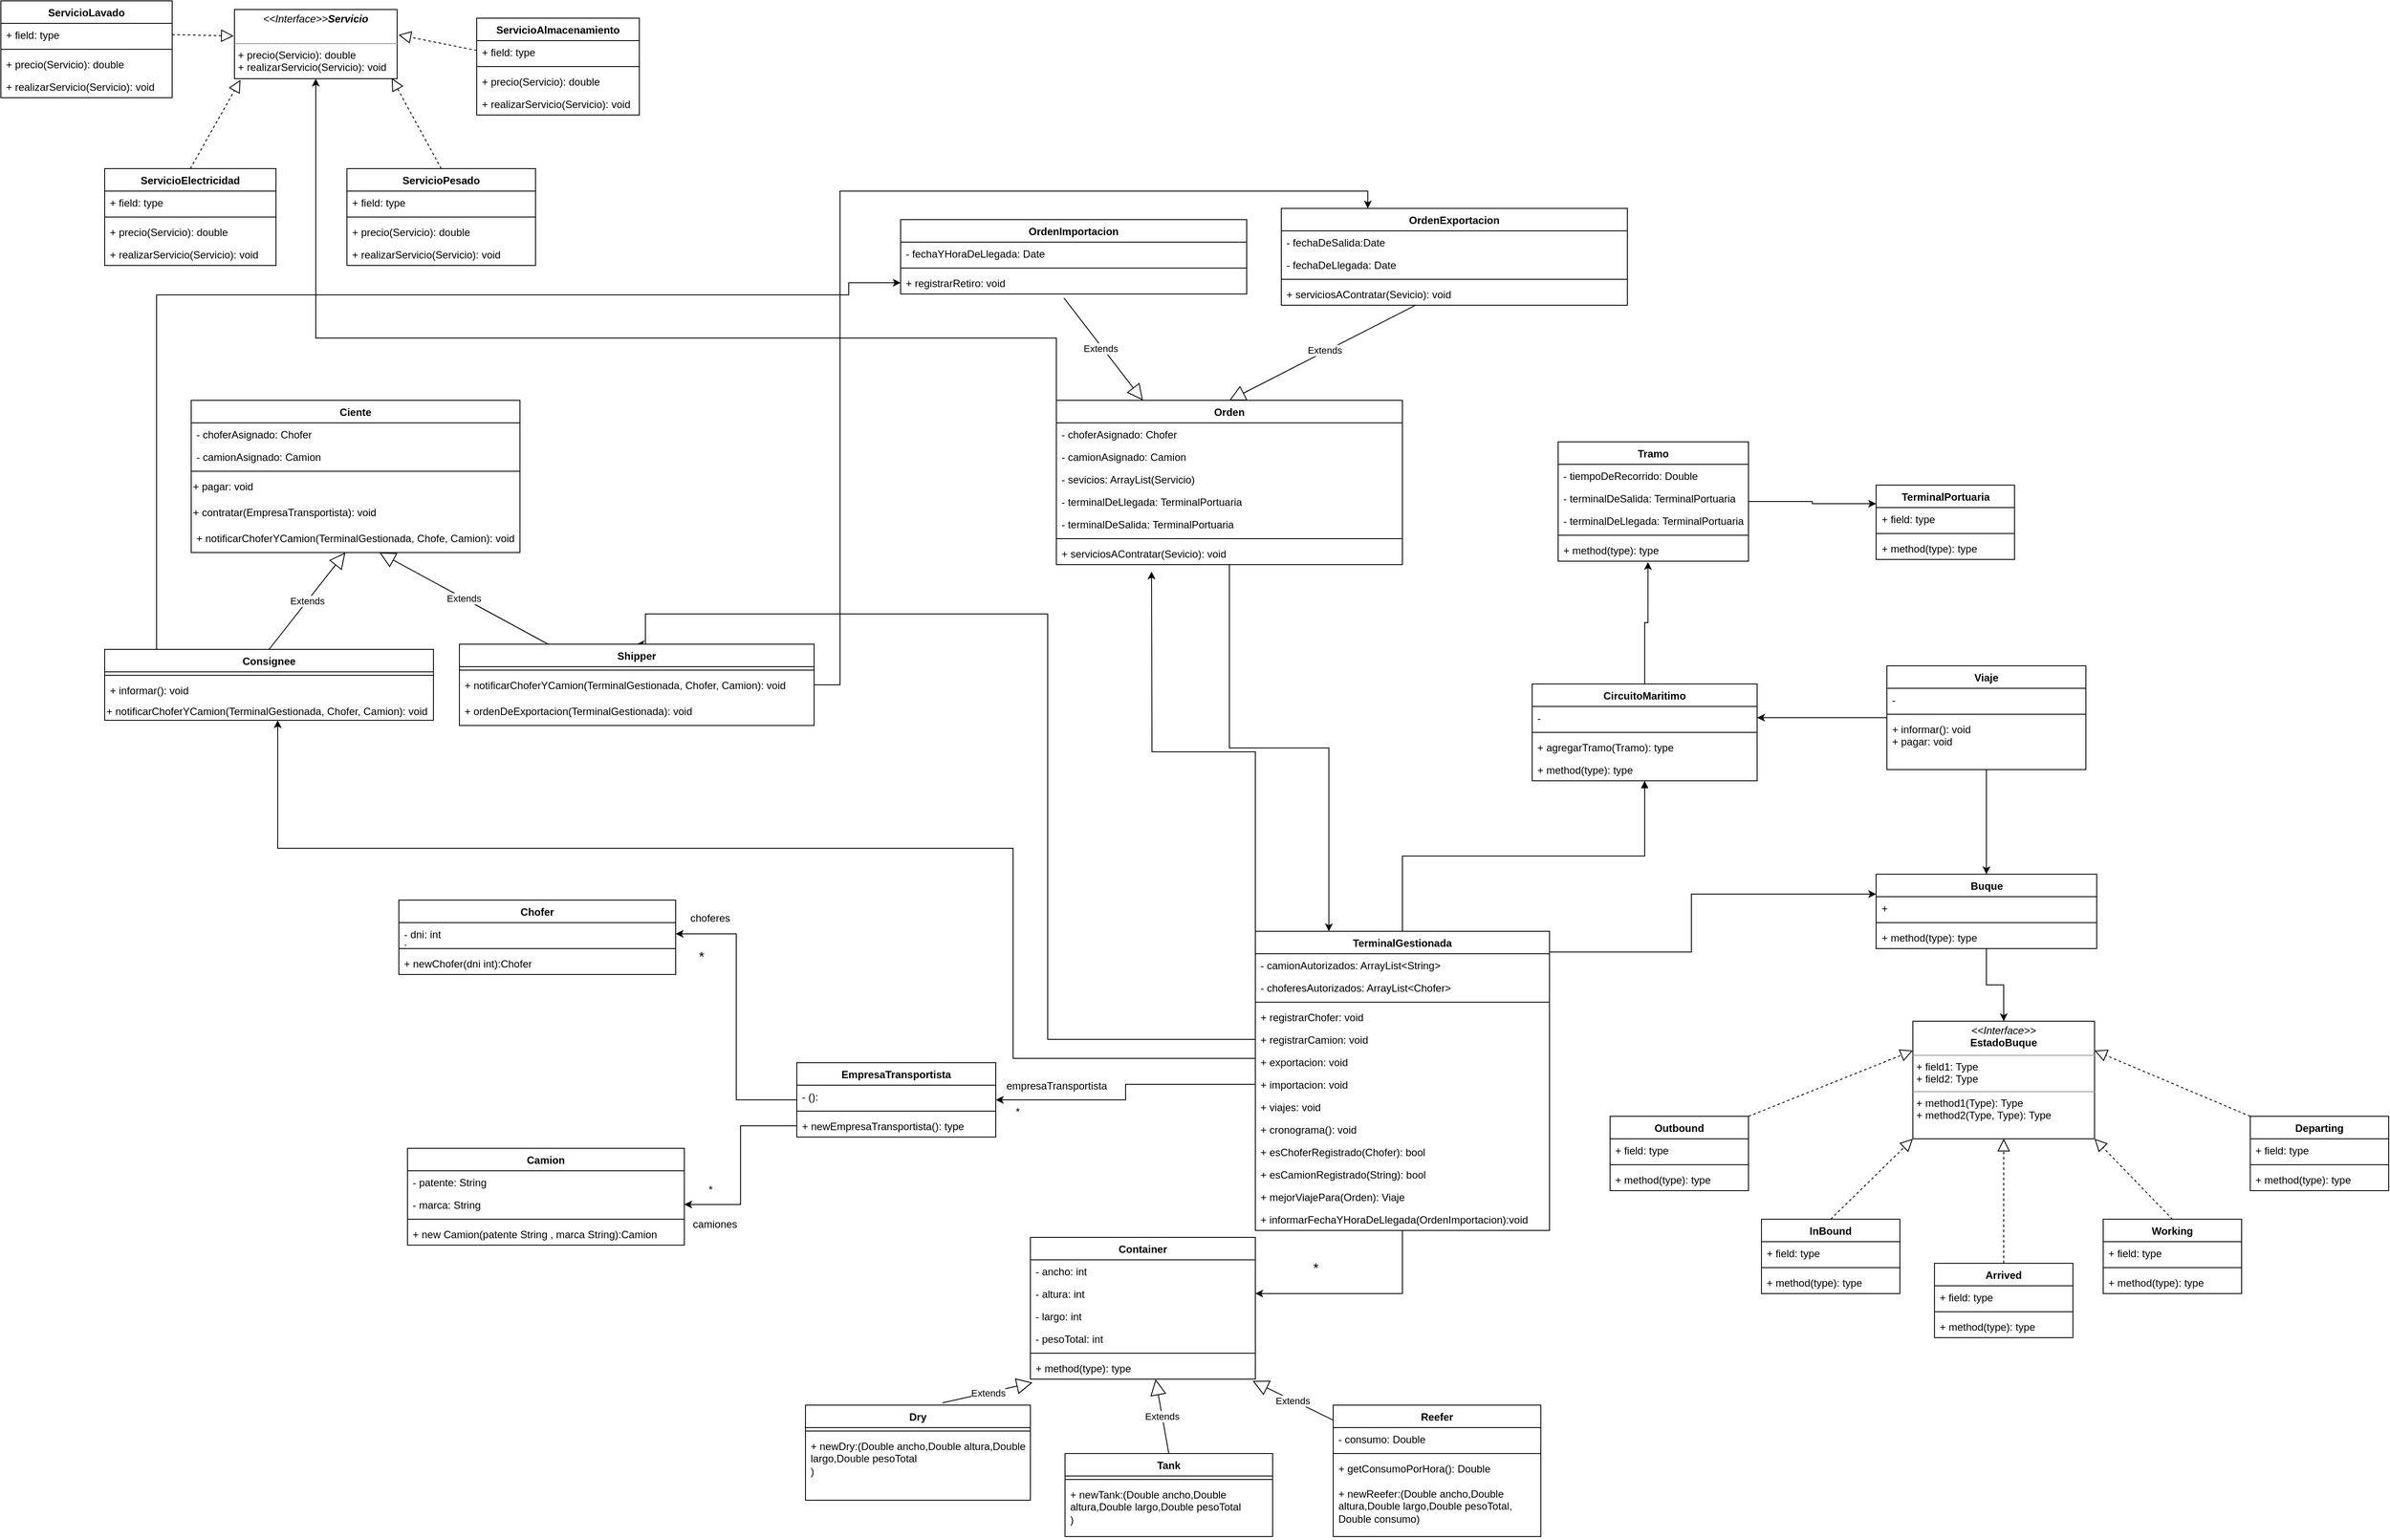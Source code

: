 <mxfile version="22.0.8" type="device">
  <diagram name="Página-1" id="hI3EfZsH8Pq9RwCTVBzk">
    <mxGraphModel dx="2897" dy="2841" grid="1" gridSize="10" guides="1" tooltips="1" connect="1" arrows="1" fold="1" page="1" pageScale="1" pageWidth="827" pageHeight="1169" math="0" shadow="0">
      <root>
        <mxCell id="0" />
        <mxCell id="1" parent="0" />
        <mxCell id="f7pClgAON3bOcfpliaMN-7" style="edgeStyle=orthogonalEdgeStyle;rounded=0;orthogonalLoop=1;jettySize=auto;html=1;" parent="1" source="KiLTZCf3_ybi0yA7fu-n-1" target="qnLFkdtUFYSdfBnydI8B-44" edge="1">
          <mxGeometry relative="1" as="geometry">
            <Array as="points">
              <mxPoint x="270" y="-1067" />
              <mxPoint x="270" y="-1310" />
              <mxPoint x="-580" y="-1310" />
            </Array>
          </mxGeometry>
        </mxCell>
        <mxCell id="_Mk7enp1MPRnvwabWLLN-21" style="edgeStyle=orthogonalEdgeStyle;rounded=0;orthogonalLoop=1;jettySize=auto;html=1;exitX=0;exitY=0.5;exitDx=0;exitDy=0;entryX=0.5;entryY=0;entryDx=0;entryDy=0;" edge="1" parent="1" source="f7pClgAON3bOcfpliaMN-20" target="qnLFkdtUFYSdfBnydI8B-37">
          <mxGeometry relative="1" as="geometry">
            <Array as="points">
              <mxPoint x="310" y="-1089" />
              <mxPoint x="310" y="-1581" />
              <mxPoint x="-155" y="-1581" />
            </Array>
          </mxGeometry>
        </mxCell>
        <mxCell id="_Mk7enp1MPRnvwabWLLN-67" style="edgeStyle=orthogonalEdgeStyle;rounded=0;orthogonalLoop=1;jettySize=auto;html=1;exitX=0;exitY=0;exitDx=0;exitDy=0;" edge="1" parent="1" source="KiLTZCf3_ybi0yA7fu-n-1">
          <mxGeometry relative="1" as="geometry">
            <mxPoint x="430" y="-1630" as="targetPoint" />
          </mxGeometry>
        </mxCell>
        <mxCell id="KiLTZCf3_ybi0yA7fu-n-1" value="TerminalGestionada" style="swimlane;fontStyle=1;align=center;verticalAlign=top;childLayout=stackLayout;horizontal=1;startSize=26;horizontalStack=0;resizeParent=1;resizeParentMax=0;resizeLast=0;collapsible=1;marginBottom=0;whiteSpace=wrap;html=1;" parent="1" vertex="1">
          <mxGeometry x="550" y="-1214" width="340" height="346" as="geometry" />
        </mxCell>
        <mxCell id="KiLTZCf3_ybi0yA7fu-n-9" value="- camionAutorizados: ArrayList&amp;lt;String&amp;gt;" style="text;strokeColor=none;fillColor=none;align=left;verticalAlign=top;spacingLeft=4;spacingRight=4;overflow=hidden;rotatable=0;points=[[0,0.5],[1,0.5]];portConstraint=eastwest;whiteSpace=wrap;html=1;" parent="KiLTZCf3_ybi0yA7fu-n-1" vertex="1">
          <mxGeometry y="26" width="340" height="26" as="geometry" />
        </mxCell>
        <mxCell id="qnLFkdtUFYSdfBnydI8B-74" value="- choferesAutorizados: ArrayList&amp;lt;Chofer&amp;gt;" style="text;strokeColor=none;fillColor=none;align=left;verticalAlign=top;spacingLeft=4;spacingRight=4;overflow=hidden;rotatable=0;points=[[0,0.5],[1,0.5]];portConstraint=eastwest;whiteSpace=wrap;html=1;" parent="KiLTZCf3_ybi0yA7fu-n-1" vertex="1">
          <mxGeometry y="52" width="340" height="26" as="geometry" />
        </mxCell>
        <mxCell id="KiLTZCf3_ybi0yA7fu-n-3" value="" style="line;strokeWidth=1;fillColor=none;align=left;verticalAlign=middle;spacingTop=-1;spacingLeft=3;spacingRight=3;rotatable=0;labelPosition=right;points=[];portConstraint=eastwest;strokeColor=inherit;" parent="KiLTZCf3_ybi0yA7fu-n-1" vertex="1">
          <mxGeometry y="78" width="340" height="8" as="geometry" />
        </mxCell>
        <mxCell id="f7pClgAON3bOcfpliaMN-19" value="+ registrarChofer: void" style="text;strokeColor=none;fillColor=none;align=left;verticalAlign=top;spacingLeft=4;spacingRight=4;overflow=hidden;rotatable=0;points=[[0,0.5],[1,0.5]];portConstraint=eastwest;whiteSpace=wrap;html=1;" parent="KiLTZCf3_ybi0yA7fu-n-1" vertex="1">
          <mxGeometry y="86" width="340" height="26" as="geometry" />
        </mxCell>
        <mxCell id="f7pClgAON3bOcfpliaMN-20" value="+ registrarCamion: void" style="text;strokeColor=none;fillColor=none;align=left;verticalAlign=top;spacingLeft=4;spacingRight=4;overflow=hidden;rotatable=0;points=[[0,0.5],[1,0.5]];portConstraint=eastwest;whiteSpace=wrap;html=1;" parent="KiLTZCf3_ybi0yA7fu-n-1" vertex="1">
          <mxGeometry y="112" width="340" height="26" as="geometry" />
        </mxCell>
        <mxCell id="KiLTZCf3_ybi0yA7fu-n-44" value="+ exportacion: void" style="text;strokeColor=none;fillColor=none;align=left;verticalAlign=top;spacingLeft=4;spacingRight=4;overflow=hidden;rotatable=0;points=[[0,0.5],[1,0.5]];portConstraint=eastwest;whiteSpace=wrap;html=1;" parent="KiLTZCf3_ybi0yA7fu-n-1" vertex="1">
          <mxGeometry y="138" width="340" height="26" as="geometry" />
        </mxCell>
        <mxCell id="KiLTZCf3_ybi0yA7fu-n-43" value="+ importacion: void" style="text;strokeColor=none;fillColor=none;align=left;verticalAlign=top;spacingLeft=4;spacingRight=4;overflow=hidden;rotatable=0;points=[[0,0.5],[1,0.5]];portConstraint=eastwest;whiteSpace=wrap;html=1;" parent="KiLTZCf3_ybi0yA7fu-n-1" vertex="1">
          <mxGeometry y="164" width="340" height="26" as="geometry" />
        </mxCell>
        <mxCell id="qnLFkdtUFYSdfBnydI8B-54" value="+ viajes: void" style="text;strokeColor=none;fillColor=none;align=left;verticalAlign=top;spacingLeft=4;spacingRight=4;overflow=hidden;rotatable=0;points=[[0,0.5],[1,0.5]];portConstraint=eastwest;whiteSpace=wrap;html=1;" parent="KiLTZCf3_ybi0yA7fu-n-1" vertex="1">
          <mxGeometry y="190" width="340" height="26" as="geometry" />
        </mxCell>
        <mxCell id="qnLFkdtUFYSdfBnydI8B-55" value="+ cronograma(): void" style="text;strokeColor=none;fillColor=none;align=left;verticalAlign=top;spacingLeft=4;spacingRight=4;overflow=hidden;rotatable=0;points=[[0,0.5],[1,0.5]];portConstraint=eastwest;whiteSpace=wrap;html=1;" parent="KiLTZCf3_ybi0yA7fu-n-1" vertex="1">
          <mxGeometry y="216" width="340" height="26" as="geometry" />
        </mxCell>
        <mxCell id="qnLFkdtUFYSdfBnydI8B-73" value="+ esChoferRegistrado(Chofer): bool" style="text;strokeColor=none;fillColor=none;align=left;verticalAlign=top;spacingLeft=4;spacingRight=4;overflow=hidden;rotatable=0;points=[[0,0.5],[1,0.5]];portConstraint=eastwest;whiteSpace=wrap;html=1;" parent="KiLTZCf3_ybi0yA7fu-n-1" vertex="1">
          <mxGeometry y="242" width="340" height="26" as="geometry" />
        </mxCell>
        <mxCell id="_Mk7enp1MPRnvwabWLLN-26" value="+ esCamionRegistrado(String): bool" style="text;strokeColor=none;fillColor=none;align=left;verticalAlign=top;spacingLeft=4;spacingRight=4;overflow=hidden;rotatable=0;points=[[0,0.5],[1,0.5]];portConstraint=eastwest;whiteSpace=wrap;html=1;" vertex="1" parent="KiLTZCf3_ybi0yA7fu-n-1">
          <mxGeometry y="268" width="340" height="26" as="geometry" />
        </mxCell>
        <mxCell id="_Mk7enp1MPRnvwabWLLN-62" value="+ mejorViajePara(Orden): Viaje" style="text;strokeColor=none;fillColor=none;align=left;verticalAlign=top;spacingLeft=4;spacingRight=4;overflow=hidden;rotatable=0;points=[[0,0.5],[1,0.5]];portConstraint=eastwest;whiteSpace=wrap;html=1;" vertex="1" parent="KiLTZCf3_ybi0yA7fu-n-1">
          <mxGeometry y="294" width="340" height="26" as="geometry" />
        </mxCell>
        <mxCell id="qnLFkdtUFYSdfBnydI8B-75" value="+ informarFechaYHoraDeLlegada(OrdenImportacion):void" style="text;strokeColor=none;fillColor=none;align=left;verticalAlign=top;spacingLeft=4;spacingRight=4;overflow=hidden;rotatable=0;points=[[0,0.5],[1,0.5]];portConstraint=eastwest;whiteSpace=wrap;html=1;" parent="KiLTZCf3_ybi0yA7fu-n-1" vertex="1">
          <mxGeometry y="320" width="340" height="26" as="geometry" />
        </mxCell>
        <mxCell id="KiLTZCf3_ybi0yA7fu-n-49" style="edgeStyle=orthogonalEdgeStyle;rounded=0;orthogonalLoop=1;jettySize=auto;html=1;entryX=0.5;entryY=0;entryDx=0;entryDy=0;" parent="1" source="KiLTZCf3_ybi0yA7fu-n-5" target="KiLTZCf3_ybi0yA7fu-n-75" edge="1">
          <mxGeometry relative="1" as="geometry">
            <mxPoint x="767.28" y="-1049.328" as="targetPoint" />
          </mxGeometry>
        </mxCell>
        <mxCell id="KiLTZCf3_ybi0yA7fu-n-5" value="Buque" style="swimlane;fontStyle=1;align=center;verticalAlign=top;childLayout=stackLayout;horizontal=1;startSize=26;horizontalStack=0;resizeParent=1;resizeParentMax=0;resizeLast=0;collapsible=1;marginBottom=0;whiteSpace=wrap;html=1;" parent="1" vertex="1">
          <mxGeometry x="1267.5" y="-1280" width="255" height="86" as="geometry" />
        </mxCell>
        <mxCell id="KiLTZCf3_ybi0yA7fu-n-6" value="+&amp;nbsp;" style="text;strokeColor=none;fillColor=none;align=left;verticalAlign=top;spacingLeft=4;spacingRight=4;overflow=hidden;rotatable=0;points=[[0,0.5],[1,0.5]];portConstraint=eastwest;whiteSpace=wrap;html=1;" parent="KiLTZCf3_ybi0yA7fu-n-5" vertex="1">
          <mxGeometry y="26" width="255" height="26" as="geometry" />
        </mxCell>
        <mxCell id="KiLTZCf3_ybi0yA7fu-n-7" value="" style="line;strokeWidth=1;fillColor=none;align=left;verticalAlign=middle;spacingTop=-1;spacingLeft=3;spacingRight=3;rotatable=0;labelPosition=right;points=[];portConstraint=eastwest;strokeColor=inherit;" parent="KiLTZCf3_ybi0yA7fu-n-5" vertex="1">
          <mxGeometry y="52" width="255" height="8" as="geometry" />
        </mxCell>
        <mxCell id="KiLTZCf3_ybi0yA7fu-n-8" value="+ method(type): type" style="text;strokeColor=none;fillColor=none;align=left;verticalAlign=top;spacingLeft=4;spacingRight=4;overflow=hidden;rotatable=0;points=[[0,0.5],[1,0.5]];portConstraint=eastwest;whiteSpace=wrap;html=1;" parent="KiLTZCf3_ybi0yA7fu-n-5" vertex="1">
          <mxGeometry y="60" width="255" height="26" as="geometry" />
        </mxCell>
        <mxCell id="qnLFkdtUFYSdfBnydI8B-94" style="edgeStyle=orthogonalEdgeStyle;rounded=0;orthogonalLoop=1;jettySize=auto;html=1;entryX=0.472;entryY=1.038;entryDx=0;entryDy=0;entryPerimeter=0;" parent="1" source="KiLTZCf3_ybi0yA7fu-n-12" target="qnLFkdtUFYSdfBnydI8B-92" edge="1">
          <mxGeometry relative="1" as="geometry">
            <mxPoint x="805" y="-1710" as="targetPoint" />
          </mxGeometry>
        </mxCell>
        <mxCell id="KiLTZCf3_ybi0yA7fu-n-12" value="CircuitoMaritimo&lt;br&gt;" style="swimlane;fontStyle=1;align=center;verticalAlign=top;childLayout=stackLayout;horizontal=1;startSize=26;horizontalStack=0;resizeParent=1;resizeParentMax=0;resizeLast=0;collapsible=1;marginBottom=0;whiteSpace=wrap;html=1;" parent="1" vertex="1">
          <mxGeometry x="870" y="-1500" width="260" height="112" as="geometry" />
        </mxCell>
        <mxCell id="KiLTZCf3_ybi0yA7fu-n-13" value="-&amp;nbsp;" style="text;strokeColor=none;fillColor=none;align=left;verticalAlign=top;spacingLeft=4;spacingRight=4;overflow=hidden;rotatable=0;points=[[0,0.5],[1,0.5]];portConstraint=eastwest;whiteSpace=wrap;html=1;" parent="KiLTZCf3_ybi0yA7fu-n-12" vertex="1">
          <mxGeometry y="26" width="260" height="26" as="geometry" />
        </mxCell>
        <mxCell id="KiLTZCf3_ybi0yA7fu-n-14" value="" style="line;strokeWidth=1;fillColor=none;align=left;verticalAlign=middle;spacingTop=-1;spacingLeft=3;spacingRight=3;rotatable=0;labelPosition=right;points=[];portConstraint=eastwest;strokeColor=inherit;" parent="KiLTZCf3_ybi0yA7fu-n-12" vertex="1">
          <mxGeometry y="52" width="260" height="8" as="geometry" />
        </mxCell>
        <mxCell id="KiLTZCf3_ybi0yA7fu-n-15" value="+ agregarTramo(Tramo): type" style="text;strokeColor=none;fillColor=none;align=left;verticalAlign=top;spacingLeft=4;spacingRight=4;overflow=hidden;rotatable=0;points=[[0,0.5],[1,0.5]];portConstraint=eastwest;whiteSpace=wrap;html=1;" parent="KiLTZCf3_ybi0yA7fu-n-12" vertex="1">
          <mxGeometry y="60" width="260" height="26" as="geometry" />
        </mxCell>
        <mxCell id="f7pClgAON3bOcfpliaMN-21" value="+ method(type): type" style="text;strokeColor=none;fillColor=none;align=left;verticalAlign=top;spacingLeft=4;spacingRight=4;overflow=hidden;rotatable=0;points=[[0,0.5],[1,0.5]];portConstraint=eastwest;whiteSpace=wrap;html=1;" parent="KiLTZCf3_ybi0yA7fu-n-12" vertex="1">
          <mxGeometry y="86" width="260" height="26" as="geometry" />
        </mxCell>
        <mxCell id="KiLTZCf3_ybi0yA7fu-n-18" value="TerminalPortuaria&lt;br&gt;" style="swimlane;fontStyle=1;align=center;verticalAlign=top;childLayout=stackLayout;horizontal=1;startSize=26;horizontalStack=0;resizeParent=1;resizeParentMax=0;resizeLast=0;collapsible=1;marginBottom=0;whiteSpace=wrap;html=1;" parent="1" vertex="1">
          <mxGeometry x="1267.5" y="-1730" width="160" height="86" as="geometry" />
        </mxCell>
        <mxCell id="KiLTZCf3_ybi0yA7fu-n-19" value="+ field: type" style="text;strokeColor=none;fillColor=none;align=left;verticalAlign=top;spacingLeft=4;spacingRight=4;overflow=hidden;rotatable=0;points=[[0,0.5],[1,0.5]];portConstraint=eastwest;whiteSpace=wrap;html=1;" parent="KiLTZCf3_ybi0yA7fu-n-18" vertex="1">
          <mxGeometry y="26" width="160" height="26" as="geometry" />
        </mxCell>
        <mxCell id="KiLTZCf3_ybi0yA7fu-n-20" value="" style="line;strokeWidth=1;fillColor=none;align=left;verticalAlign=middle;spacingTop=-1;spacingLeft=3;spacingRight=3;rotatable=0;labelPosition=right;points=[];portConstraint=eastwest;strokeColor=inherit;" parent="KiLTZCf3_ybi0yA7fu-n-18" vertex="1">
          <mxGeometry y="52" width="160" height="8" as="geometry" />
        </mxCell>
        <mxCell id="KiLTZCf3_ybi0yA7fu-n-21" value="+ method(type): type" style="text;strokeColor=none;fillColor=none;align=left;verticalAlign=top;spacingLeft=4;spacingRight=4;overflow=hidden;rotatable=0;points=[[0,0.5],[1,0.5]];portConstraint=eastwest;whiteSpace=wrap;html=1;" parent="KiLTZCf3_ybi0yA7fu-n-18" vertex="1">
          <mxGeometry y="60" width="160" height="26" as="geometry" />
        </mxCell>
        <mxCell id="KiLTZCf3_ybi0yA7fu-n-26" value="Container" style="swimlane;fontStyle=1;align=center;verticalAlign=top;childLayout=stackLayout;horizontal=1;startSize=26;horizontalStack=0;resizeParent=1;resizeParentMax=0;resizeLast=0;collapsible=1;marginBottom=0;whiteSpace=wrap;html=1;" parent="1" vertex="1">
          <mxGeometry x="290" y="-860" width="260" height="164" as="geometry" />
        </mxCell>
        <mxCell id="KiLTZCf3_ybi0yA7fu-n-27" value="- ancho: int" style="text;strokeColor=none;fillColor=none;align=left;verticalAlign=top;spacingLeft=4;spacingRight=4;overflow=hidden;rotatable=0;points=[[0,0.5],[1,0.5]];portConstraint=eastwest;whiteSpace=wrap;html=1;" parent="KiLTZCf3_ybi0yA7fu-n-26" vertex="1">
          <mxGeometry y="26" width="260" height="26" as="geometry" />
        </mxCell>
        <mxCell id="KiLTZCf3_ybi0yA7fu-n-32" value="- altura: int" style="text;strokeColor=none;fillColor=none;align=left;verticalAlign=top;spacingLeft=4;spacingRight=4;overflow=hidden;rotatable=0;points=[[0,0.5],[1,0.5]];portConstraint=eastwest;whiteSpace=wrap;html=1;" parent="KiLTZCf3_ybi0yA7fu-n-26" vertex="1">
          <mxGeometry y="52" width="260" height="26" as="geometry" />
        </mxCell>
        <mxCell id="KiLTZCf3_ybi0yA7fu-n-31" value="- largo: int" style="text;strokeColor=none;fillColor=none;align=left;verticalAlign=top;spacingLeft=4;spacingRight=4;overflow=hidden;rotatable=0;points=[[0,0.5],[1,0.5]];portConstraint=eastwest;whiteSpace=wrap;html=1;" parent="KiLTZCf3_ybi0yA7fu-n-26" vertex="1">
          <mxGeometry y="78" width="260" height="26" as="geometry" />
        </mxCell>
        <mxCell id="KiLTZCf3_ybi0yA7fu-n-30" value="- pesoTotal: int" style="text;strokeColor=none;fillColor=none;align=left;verticalAlign=top;spacingLeft=4;spacingRight=4;overflow=hidden;rotatable=0;points=[[0,0.5],[1,0.5]];portConstraint=eastwest;whiteSpace=wrap;html=1;" parent="KiLTZCf3_ybi0yA7fu-n-26" vertex="1">
          <mxGeometry y="104" width="260" height="26" as="geometry" />
        </mxCell>
        <mxCell id="KiLTZCf3_ybi0yA7fu-n-28" value="" style="line;strokeWidth=1;fillColor=none;align=left;verticalAlign=middle;spacingTop=-1;spacingLeft=3;spacingRight=3;rotatable=0;labelPosition=right;points=[];portConstraint=eastwest;strokeColor=inherit;" parent="KiLTZCf3_ybi0yA7fu-n-26" vertex="1">
          <mxGeometry y="130" width="260" height="8" as="geometry" />
        </mxCell>
        <mxCell id="KiLTZCf3_ybi0yA7fu-n-29" value="+ method(type): type" style="text;strokeColor=none;fillColor=none;align=left;verticalAlign=top;spacingLeft=4;spacingRight=4;overflow=hidden;rotatable=0;points=[[0,0.5],[1,0.5]];portConstraint=eastwest;whiteSpace=wrap;html=1;" parent="KiLTZCf3_ybi0yA7fu-n-26" vertex="1">
          <mxGeometry y="138" width="260" height="26" as="geometry" />
        </mxCell>
        <mxCell id="qnLFkdtUFYSdfBnydI8B-104" style="edgeStyle=orthogonalEdgeStyle;rounded=0;orthogonalLoop=1;jettySize=auto;html=1;exitX=0;exitY=0.5;exitDx=0;exitDy=0;entryX=1;entryY=0.5;entryDx=0;entryDy=0;" parent="1" source="KiLTZCf3_ybi0yA7fu-n-33" target="qnLFkdtUFYSdfBnydI8B-63" edge="1">
          <mxGeometry relative="1" as="geometry" />
        </mxCell>
        <mxCell id="KiLTZCf3_ybi0yA7fu-n-33" value="EmpresaTransportista&lt;br&gt;" style="swimlane;fontStyle=1;align=center;verticalAlign=top;childLayout=stackLayout;horizontal=1;startSize=26;horizontalStack=0;resizeParent=1;resizeParentMax=0;resizeLast=0;collapsible=1;marginBottom=0;whiteSpace=wrap;html=1;" parent="1" vertex="1">
          <mxGeometry x="20" y="-1062" width="230" height="86" as="geometry" />
        </mxCell>
        <mxCell id="f7pClgAON3bOcfpliaMN-10" value="- ():&amp;nbsp;" style="text;strokeColor=none;fillColor=none;align=left;verticalAlign=top;spacingLeft=4;spacingRight=4;overflow=hidden;rotatable=0;points=[[0,0.5],[1,0.5]];portConstraint=eastwest;whiteSpace=wrap;html=1;" parent="KiLTZCf3_ybi0yA7fu-n-33" vertex="1">
          <mxGeometry y="26" width="230" height="26" as="geometry" />
        </mxCell>
        <mxCell id="KiLTZCf3_ybi0yA7fu-n-36" value="" style="line;strokeWidth=1;fillColor=none;align=left;verticalAlign=middle;spacingTop=-1;spacingLeft=3;spacingRight=3;rotatable=0;labelPosition=right;points=[];portConstraint=eastwest;strokeColor=inherit;" parent="KiLTZCf3_ybi0yA7fu-n-33" vertex="1">
          <mxGeometry y="52" width="230" height="8" as="geometry" />
        </mxCell>
        <mxCell id="KiLTZCf3_ybi0yA7fu-n-37" value="+ newEmpresaTransportista(): type" style="text;strokeColor=none;fillColor=none;align=left;verticalAlign=top;spacingLeft=4;spacingRight=4;overflow=hidden;rotatable=0;points=[[0,0.5],[1,0.5]];portConstraint=eastwest;whiteSpace=wrap;html=1;" parent="KiLTZCf3_ybi0yA7fu-n-33" vertex="1">
          <mxGeometry y="60" width="230" height="26" as="geometry" />
        </mxCell>
        <mxCell id="KiLTZCf3_ybi0yA7fu-n-50" value="Outbound" style="swimlane;fontStyle=1;align=center;verticalAlign=top;childLayout=stackLayout;horizontal=1;startSize=26;horizontalStack=0;resizeParent=1;resizeParentMax=0;resizeLast=0;collapsible=1;marginBottom=0;whiteSpace=wrap;html=1;" parent="1" vertex="1">
          <mxGeometry x="960" y="-1000" width="160" height="86" as="geometry" />
        </mxCell>
        <mxCell id="KiLTZCf3_ybi0yA7fu-n-51" value="+ field: type" style="text;strokeColor=none;fillColor=none;align=left;verticalAlign=top;spacingLeft=4;spacingRight=4;overflow=hidden;rotatable=0;points=[[0,0.5],[1,0.5]];portConstraint=eastwest;whiteSpace=wrap;html=1;" parent="KiLTZCf3_ybi0yA7fu-n-50" vertex="1">
          <mxGeometry y="26" width="160" height="26" as="geometry" />
        </mxCell>
        <mxCell id="KiLTZCf3_ybi0yA7fu-n-52" value="" style="line;strokeWidth=1;fillColor=none;align=left;verticalAlign=middle;spacingTop=-1;spacingLeft=3;spacingRight=3;rotatable=0;labelPosition=right;points=[];portConstraint=eastwest;strokeColor=inherit;" parent="KiLTZCf3_ybi0yA7fu-n-50" vertex="1">
          <mxGeometry y="52" width="160" height="8" as="geometry" />
        </mxCell>
        <mxCell id="KiLTZCf3_ybi0yA7fu-n-53" value="+ method(type): type" style="text;strokeColor=none;fillColor=none;align=left;verticalAlign=top;spacingLeft=4;spacingRight=4;overflow=hidden;rotatable=0;points=[[0,0.5],[1,0.5]];portConstraint=eastwest;whiteSpace=wrap;html=1;" parent="KiLTZCf3_ybi0yA7fu-n-50" vertex="1">
          <mxGeometry y="60" width="160" height="26" as="geometry" />
        </mxCell>
        <mxCell id="KiLTZCf3_ybi0yA7fu-n-54" value="InBound" style="swimlane;fontStyle=1;align=center;verticalAlign=top;childLayout=stackLayout;horizontal=1;startSize=26;horizontalStack=0;resizeParent=1;resizeParentMax=0;resizeLast=0;collapsible=1;marginBottom=0;whiteSpace=wrap;html=1;" parent="1" vertex="1">
          <mxGeometry x="1135" y="-881" width="160" height="86" as="geometry" />
        </mxCell>
        <mxCell id="KiLTZCf3_ybi0yA7fu-n-55" value="+ field: type" style="text;strokeColor=none;fillColor=none;align=left;verticalAlign=top;spacingLeft=4;spacingRight=4;overflow=hidden;rotatable=0;points=[[0,0.5],[1,0.5]];portConstraint=eastwest;whiteSpace=wrap;html=1;" parent="KiLTZCf3_ybi0yA7fu-n-54" vertex="1">
          <mxGeometry y="26" width="160" height="26" as="geometry" />
        </mxCell>
        <mxCell id="KiLTZCf3_ybi0yA7fu-n-56" value="" style="line;strokeWidth=1;fillColor=none;align=left;verticalAlign=middle;spacingTop=-1;spacingLeft=3;spacingRight=3;rotatable=0;labelPosition=right;points=[];portConstraint=eastwest;strokeColor=inherit;" parent="KiLTZCf3_ybi0yA7fu-n-54" vertex="1">
          <mxGeometry y="52" width="160" height="8" as="geometry" />
        </mxCell>
        <mxCell id="KiLTZCf3_ybi0yA7fu-n-57" value="+ method(type): type" style="text;strokeColor=none;fillColor=none;align=left;verticalAlign=top;spacingLeft=4;spacingRight=4;overflow=hidden;rotatable=0;points=[[0,0.5],[1,0.5]];portConstraint=eastwest;whiteSpace=wrap;html=1;" parent="KiLTZCf3_ybi0yA7fu-n-54" vertex="1">
          <mxGeometry y="60" width="160" height="26" as="geometry" />
        </mxCell>
        <mxCell id="KiLTZCf3_ybi0yA7fu-n-58" value="Arrived" style="swimlane;fontStyle=1;align=center;verticalAlign=top;childLayout=stackLayout;horizontal=1;startSize=26;horizontalStack=0;resizeParent=1;resizeParentMax=0;resizeLast=0;collapsible=1;marginBottom=0;whiteSpace=wrap;html=1;" parent="1" vertex="1">
          <mxGeometry x="1335" y="-830" width="160" height="86" as="geometry" />
        </mxCell>
        <mxCell id="KiLTZCf3_ybi0yA7fu-n-59" value="+ field: type" style="text;strokeColor=none;fillColor=none;align=left;verticalAlign=top;spacingLeft=4;spacingRight=4;overflow=hidden;rotatable=0;points=[[0,0.5],[1,0.5]];portConstraint=eastwest;whiteSpace=wrap;html=1;" parent="KiLTZCf3_ybi0yA7fu-n-58" vertex="1">
          <mxGeometry y="26" width="160" height="26" as="geometry" />
        </mxCell>
        <mxCell id="KiLTZCf3_ybi0yA7fu-n-60" value="" style="line;strokeWidth=1;fillColor=none;align=left;verticalAlign=middle;spacingTop=-1;spacingLeft=3;spacingRight=3;rotatable=0;labelPosition=right;points=[];portConstraint=eastwest;strokeColor=inherit;" parent="KiLTZCf3_ybi0yA7fu-n-58" vertex="1">
          <mxGeometry y="52" width="160" height="8" as="geometry" />
        </mxCell>
        <mxCell id="KiLTZCf3_ybi0yA7fu-n-61" value="+ method(type): type" style="text;strokeColor=none;fillColor=none;align=left;verticalAlign=top;spacingLeft=4;spacingRight=4;overflow=hidden;rotatable=0;points=[[0,0.5],[1,0.5]];portConstraint=eastwest;whiteSpace=wrap;html=1;" parent="KiLTZCf3_ybi0yA7fu-n-58" vertex="1">
          <mxGeometry y="60" width="160" height="26" as="geometry" />
        </mxCell>
        <mxCell id="KiLTZCf3_ybi0yA7fu-n-62" value="Working" style="swimlane;fontStyle=1;align=center;verticalAlign=top;childLayout=stackLayout;horizontal=1;startSize=26;horizontalStack=0;resizeParent=1;resizeParentMax=0;resizeLast=0;collapsible=1;marginBottom=0;whiteSpace=wrap;html=1;" parent="1" vertex="1">
          <mxGeometry x="1530" y="-881" width="160" height="86" as="geometry" />
        </mxCell>
        <mxCell id="KiLTZCf3_ybi0yA7fu-n-63" value="+ field: type" style="text;strokeColor=none;fillColor=none;align=left;verticalAlign=top;spacingLeft=4;spacingRight=4;overflow=hidden;rotatable=0;points=[[0,0.5],[1,0.5]];portConstraint=eastwest;whiteSpace=wrap;html=1;" parent="KiLTZCf3_ybi0yA7fu-n-62" vertex="1">
          <mxGeometry y="26" width="160" height="26" as="geometry" />
        </mxCell>
        <mxCell id="KiLTZCf3_ybi0yA7fu-n-64" value="" style="line;strokeWidth=1;fillColor=none;align=left;verticalAlign=middle;spacingTop=-1;spacingLeft=3;spacingRight=3;rotatable=0;labelPosition=right;points=[];portConstraint=eastwest;strokeColor=inherit;" parent="KiLTZCf3_ybi0yA7fu-n-62" vertex="1">
          <mxGeometry y="52" width="160" height="8" as="geometry" />
        </mxCell>
        <mxCell id="KiLTZCf3_ybi0yA7fu-n-65" value="+ method(type): type" style="text;strokeColor=none;fillColor=none;align=left;verticalAlign=top;spacingLeft=4;spacingRight=4;overflow=hidden;rotatable=0;points=[[0,0.5],[1,0.5]];portConstraint=eastwest;whiteSpace=wrap;html=1;" parent="KiLTZCf3_ybi0yA7fu-n-62" vertex="1">
          <mxGeometry y="60" width="160" height="26" as="geometry" />
        </mxCell>
        <mxCell id="KiLTZCf3_ybi0yA7fu-n-66" value="Departing&lt;br&gt;" style="swimlane;fontStyle=1;align=center;verticalAlign=top;childLayout=stackLayout;horizontal=1;startSize=26;horizontalStack=0;resizeParent=1;resizeParentMax=0;resizeLast=0;collapsible=1;marginBottom=0;whiteSpace=wrap;html=1;" parent="1" vertex="1">
          <mxGeometry x="1700" y="-1000" width="160" height="86" as="geometry" />
        </mxCell>
        <mxCell id="KiLTZCf3_ybi0yA7fu-n-67" value="+ field: type" style="text;strokeColor=none;fillColor=none;align=left;verticalAlign=top;spacingLeft=4;spacingRight=4;overflow=hidden;rotatable=0;points=[[0,0.5],[1,0.5]];portConstraint=eastwest;whiteSpace=wrap;html=1;" parent="KiLTZCf3_ybi0yA7fu-n-66" vertex="1">
          <mxGeometry y="26" width="160" height="26" as="geometry" />
        </mxCell>
        <mxCell id="KiLTZCf3_ybi0yA7fu-n-68" value="" style="line;strokeWidth=1;fillColor=none;align=left;verticalAlign=middle;spacingTop=-1;spacingLeft=3;spacingRight=3;rotatable=0;labelPosition=right;points=[];portConstraint=eastwest;strokeColor=inherit;" parent="KiLTZCf3_ybi0yA7fu-n-66" vertex="1">
          <mxGeometry y="52" width="160" height="8" as="geometry" />
        </mxCell>
        <mxCell id="KiLTZCf3_ybi0yA7fu-n-69" value="+ method(type): type" style="text;strokeColor=none;fillColor=none;align=left;verticalAlign=top;spacingLeft=4;spacingRight=4;overflow=hidden;rotatable=0;points=[[0,0.5],[1,0.5]];portConstraint=eastwest;whiteSpace=wrap;html=1;" parent="KiLTZCf3_ybi0yA7fu-n-66" vertex="1">
          <mxGeometry y="60" width="160" height="26" as="geometry" />
        </mxCell>
        <mxCell id="KiLTZCf3_ybi0yA7fu-n-75" value="&lt;p style=&quot;margin:0px;margin-top:4px;text-align:center;&quot;&gt;&lt;i&gt;&amp;lt;&amp;lt;Interface&amp;gt;&amp;gt;&lt;/i&gt;&lt;br&gt;&lt;b&gt;EstadoBuque&lt;/b&gt;&lt;/p&gt;&lt;hr size=&quot;1&quot;&gt;&lt;p style=&quot;margin:0px;margin-left:4px;&quot;&gt;+ field1: Type&lt;br&gt;+ field2: Type&lt;/p&gt;&lt;hr size=&quot;1&quot;&gt;&lt;p style=&quot;margin:0px;margin-left:4px;&quot;&gt;+ method1(Type): Type&lt;br&gt;+ method2(Type, Type): Type&lt;/p&gt;" style="verticalAlign=top;align=left;overflow=fill;fontSize=12;fontFamily=Helvetica;html=1;whiteSpace=wrap;" parent="1" vertex="1">
          <mxGeometry x="1310" y="-1110" width="210" height="136" as="geometry" />
        </mxCell>
        <mxCell id="KiLTZCf3_ybi0yA7fu-n-78" value="" style="endArrow=block;dashed=1;endFill=0;endSize=12;html=1;rounded=0;exitX=1;exitY=0;exitDx=0;exitDy=0;entryX=0;entryY=0.25;entryDx=0;entryDy=0;" parent="1" source="KiLTZCf3_ybi0yA7fu-n-50" target="KiLTZCf3_ybi0yA7fu-n-75" edge="1">
          <mxGeometry width="160" relative="1" as="geometry">
            <mxPoint x="1170" y="-850" as="sourcePoint" />
            <mxPoint x="1330" y="-850" as="targetPoint" />
          </mxGeometry>
        </mxCell>
        <mxCell id="KiLTZCf3_ybi0yA7fu-n-79" value="" style="endArrow=block;dashed=1;endFill=0;endSize=12;html=1;rounded=0;exitX=0.5;exitY=0;exitDx=0;exitDy=0;entryX=0;entryY=1;entryDx=0;entryDy=0;" parent="1" source="KiLTZCf3_ybi0yA7fu-n-54" target="KiLTZCf3_ybi0yA7fu-n-75" edge="1">
          <mxGeometry width="160" relative="1" as="geometry">
            <mxPoint x="1130" y="-990" as="sourcePoint" />
            <mxPoint x="1320" y="-1066" as="targetPoint" />
          </mxGeometry>
        </mxCell>
        <mxCell id="KiLTZCf3_ybi0yA7fu-n-80" value="" style="endArrow=block;dashed=1;endFill=0;endSize=12;html=1;rounded=0;exitX=0.5;exitY=0;exitDx=0;exitDy=0;entryX=0.5;entryY=1;entryDx=0;entryDy=0;" parent="1" source="KiLTZCf3_ybi0yA7fu-n-58" target="KiLTZCf3_ybi0yA7fu-n-75" edge="1">
          <mxGeometry width="160" relative="1" as="geometry">
            <mxPoint x="1140" y="-980" as="sourcePoint" />
            <mxPoint x="1330" y="-1056" as="targetPoint" />
          </mxGeometry>
        </mxCell>
        <mxCell id="KiLTZCf3_ybi0yA7fu-n-81" value="" style="endArrow=block;dashed=1;endFill=0;endSize=12;html=1;rounded=0;exitX=0.5;exitY=0;exitDx=0;exitDy=0;entryX=1;entryY=1;entryDx=0;entryDy=0;fontStyle=1" parent="1" source="KiLTZCf3_ybi0yA7fu-n-62" target="KiLTZCf3_ybi0yA7fu-n-75" edge="1">
          <mxGeometry width="160" relative="1" as="geometry">
            <mxPoint x="1150" y="-970" as="sourcePoint" />
            <mxPoint x="1340" y="-1046" as="targetPoint" />
          </mxGeometry>
        </mxCell>
        <mxCell id="KiLTZCf3_ybi0yA7fu-n-82" value="" style="endArrow=block;dashed=1;endFill=0;endSize=12;html=1;rounded=0;exitX=0;exitY=0;exitDx=0;exitDy=0;entryX=1;entryY=0.25;entryDx=0;entryDy=0;" parent="1" source="KiLTZCf3_ybi0yA7fu-n-66" target="KiLTZCf3_ybi0yA7fu-n-75" edge="1">
          <mxGeometry width="160" relative="1" as="geometry">
            <mxPoint x="1160" y="-960" as="sourcePoint" />
            <mxPoint x="1350" y="-1036" as="targetPoint" />
          </mxGeometry>
        </mxCell>
        <mxCell id="KiLTZCf3_ybi0yA7fu-n-87" value="" style="endArrow=block;endFill=1;html=1;edgeStyle=orthogonalEdgeStyle;align=left;verticalAlign=top;rounded=0;exitX=0.5;exitY=0;exitDx=0;exitDy=0;" parent="1" source="KiLTZCf3_ybi0yA7fu-n-1" target="KiLTZCf3_ybi0yA7fu-n-12" edge="1">
          <mxGeometry x="-0.815" relative="1" as="geometry">
            <mxPoint x="840" y="-1330" as="sourcePoint" />
            <mxPoint x="1000" y="-1330" as="targetPoint" />
            <mxPoint as="offset" />
          </mxGeometry>
        </mxCell>
        <mxCell id="qnLFkdtUFYSdfBnydI8B-8" value="Dry" style="swimlane;fontStyle=1;align=center;verticalAlign=top;childLayout=stackLayout;horizontal=1;startSize=26;horizontalStack=0;resizeParent=1;resizeParentMax=0;resizeLast=0;collapsible=1;marginBottom=0;whiteSpace=wrap;html=1;" parent="1" vertex="1">
          <mxGeometry x="30" y="-666" width="260" height="110" as="geometry" />
        </mxCell>
        <mxCell id="qnLFkdtUFYSdfBnydI8B-13" value="" style="line;strokeWidth=1;fillColor=none;align=left;verticalAlign=middle;spacingTop=-1;spacingLeft=3;spacingRight=3;rotatable=0;labelPosition=right;points=[];portConstraint=eastwest;strokeColor=inherit;" parent="qnLFkdtUFYSdfBnydI8B-8" vertex="1">
          <mxGeometry y="26" width="260" height="8" as="geometry" />
        </mxCell>
        <mxCell id="qnLFkdtUFYSdfBnydI8B-14" value="+ newDry:(Double ancho,Double altura,Double largo,Double pesoTotal&lt;br&gt;)" style="text;strokeColor=none;fillColor=none;align=left;verticalAlign=top;spacingLeft=4;spacingRight=4;overflow=hidden;rotatable=0;points=[[0,0.5],[1,0.5]];portConstraint=eastwest;whiteSpace=wrap;html=1;" parent="qnLFkdtUFYSdfBnydI8B-8" vertex="1">
          <mxGeometry y="34" width="260" height="76" as="geometry" />
        </mxCell>
        <mxCell id="qnLFkdtUFYSdfBnydI8B-15" value="Tank" style="swimlane;fontStyle=1;align=center;verticalAlign=top;childLayout=stackLayout;horizontal=1;startSize=26;horizontalStack=0;resizeParent=1;resizeParentMax=0;resizeLast=0;collapsible=1;marginBottom=0;whiteSpace=wrap;html=1;" parent="1" vertex="1">
          <mxGeometry x="330" y="-610" width="240" height="96" as="geometry" />
        </mxCell>
        <mxCell id="qnLFkdtUFYSdfBnydI8B-20" value="" style="line;strokeWidth=1;fillColor=none;align=left;verticalAlign=middle;spacingTop=-1;spacingLeft=3;spacingRight=3;rotatable=0;labelPosition=right;points=[];portConstraint=eastwest;strokeColor=inherit;" parent="qnLFkdtUFYSdfBnydI8B-15" vertex="1">
          <mxGeometry y="26" width="240" height="8" as="geometry" />
        </mxCell>
        <mxCell id="qnLFkdtUFYSdfBnydI8B-21" value="+ newTank:(Double ancho,Double altura,Double largo,Double pesoTotal&lt;br style=&quot;border-color: var(--border-color);&quot;&gt;)" style="text;strokeColor=none;fillColor=none;align=left;verticalAlign=top;spacingLeft=4;spacingRight=4;overflow=hidden;rotatable=0;points=[[0,0.5],[1,0.5]];portConstraint=eastwest;whiteSpace=wrap;html=1;" parent="qnLFkdtUFYSdfBnydI8B-15" vertex="1">
          <mxGeometry y="34" width="240" height="62" as="geometry" />
        </mxCell>
        <mxCell id="qnLFkdtUFYSdfBnydI8B-22" value="Reefer" style="swimlane;fontStyle=1;align=center;verticalAlign=top;childLayout=stackLayout;horizontal=1;startSize=26;horizontalStack=0;resizeParent=1;resizeParentMax=0;resizeLast=0;collapsible=1;marginBottom=0;whiteSpace=wrap;html=1;" parent="1" vertex="1">
          <mxGeometry x="640" y="-666" width="240" height="152" as="geometry" />
        </mxCell>
        <mxCell id="qnLFkdtUFYSdfBnydI8B-26" value="- consumo: Double" style="text;strokeColor=none;fillColor=none;align=left;verticalAlign=top;spacingLeft=4;spacingRight=4;overflow=hidden;rotatable=0;points=[[0,0.5],[1,0.5]];portConstraint=eastwest;whiteSpace=wrap;html=1;" parent="qnLFkdtUFYSdfBnydI8B-22" vertex="1">
          <mxGeometry y="26" width="240" height="26" as="geometry" />
        </mxCell>
        <mxCell id="qnLFkdtUFYSdfBnydI8B-27" value="" style="line;strokeWidth=1;fillColor=none;align=left;verticalAlign=middle;spacingTop=-1;spacingLeft=3;spacingRight=3;rotatable=0;labelPosition=right;points=[];portConstraint=eastwest;strokeColor=inherit;" parent="qnLFkdtUFYSdfBnydI8B-22" vertex="1">
          <mxGeometry y="52" width="240" height="8" as="geometry" />
        </mxCell>
        <mxCell id="qnLFkdtUFYSdfBnydI8B-28" value="+ getConsumoPorHora(): Double&lt;br&gt;&lt;br&gt;+ newReefer:(Double ancho,Double altura,Double largo,Double pesoTotal, Double consumo)&lt;br&gt;" style="text;strokeColor=none;fillColor=none;align=left;verticalAlign=top;spacingLeft=4;spacingRight=4;overflow=hidden;rotatable=0;points=[[0,0.5],[1,0.5]];portConstraint=eastwest;whiteSpace=wrap;html=1;" parent="qnLFkdtUFYSdfBnydI8B-22" vertex="1">
          <mxGeometry y="60" width="240" height="92" as="geometry" />
        </mxCell>
        <mxCell id="qnLFkdtUFYSdfBnydI8B-29" value="Extends" style="endArrow=block;endSize=16;endFill=0;html=1;rounded=0;entryX=0.009;entryY=1.156;entryDx=0;entryDy=0;entryPerimeter=0;exitX=0.609;exitY=-0.024;exitDx=0;exitDy=0;exitPerimeter=0;" parent="1" source="qnLFkdtUFYSdfBnydI8B-8" target="KiLTZCf3_ybi0yA7fu-n-29" edge="1">
          <mxGeometry width="160" relative="1" as="geometry">
            <mxPoint x="140" y="-720" as="sourcePoint" />
            <mxPoint x="300" y="-720" as="targetPoint" />
            <mxPoint as="offset" />
          </mxGeometry>
        </mxCell>
        <mxCell id="qnLFkdtUFYSdfBnydI8B-31" value="Extends" style="endArrow=block;endSize=16;endFill=0;html=1;rounded=0;entryX=0.988;entryY=1.075;entryDx=0;entryDy=0;entryPerimeter=0;" parent="1" source="qnLFkdtUFYSdfBnydI8B-22" target="KiLTZCf3_ybi0yA7fu-n-29" edge="1">
          <mxGeometry width="160" relative="1" as="geometry">
            <mxPoint x="440" y="-650" as="sourcePoint" />
            <mxPoint x="602" y="-732" as="targetPoint" />
            <mxPoint as="offset" />
          </mxGeometry>
        </mxCell>
        <mxCell id="qnLFkdtUFYSdfBnydI8B-32" style="edgeStyle=orthogonalEdgeStyle;rounded=0;orthogonalLoop=1;jettySize=auto;html=1;entryX=1;entryY=0.5;entryDx=0;entryDy=0;" parent="1" source="KiLTZCf3_ybi0yA7fu-n-1" target="KiLTZCf3_ybi0yA7fu-n-32" edge="1">
          <mxGeometry relative="1" as="geometry">
            <mxPoint x="430" y="-952" as="sourcePoint" />
            <mxPoint x="690" y="-829" as="targetPoint" />
          </mxGeometry>
        </mxCell>
        <mxCell id="qnLFkdtUFYSdfBnydI8B-36" value="&lt;font style=&quot;font-size: 16px;&quot;&gt;*&lt;/font&gt;" style="text;html=1;strokeColor=none;fillColor=none;align=center;verticalAlign=middle;whiteSpace=wrap;rounded=0;" parent="1" vertex="1">
          <mxGeometry x="590" y="-840" width="60" height="30" as="geometry" />
        </mxCell>
        <mxCell id="_Mk7enp1MPRnvwabWLLN-68" style="edgeStyle=orthogonalEdgeStyle;rounded=0;orthogonalLoop=1;jettySize=auto;html=1;entryX=0.25;entryY=0;entryDx=0;entryDy=0;" edge="1" parent="1" source="qnLFkdtUFYSdfBnydI8B-37" target="_Mk7enp1MPRnvwabWLLN-38">
          <mxGeometry relative="1" as="geometry">
            <Array as="points">
              <mxPoint x="70" y="-1499" />
              <mxPoint x="70" y="-2070" />
              <mxPoint x="680" y="-2070" />
            </Array>
          </mxGeometry>
        </mxCell>
        <mxCell id="qnLFkdtUFYSdfBnydI8B-37" value="Shipper" style="swimlane;fontStyle=1;align=center;verticalAlign=top;childLayout=stackLayout;horizontal=1;startSize=26;horizontalStack=0;resizeParent=1;resizeParentMax=0;resizeLast=0;collapsible=1;marginBottom=0;whiteSpace=wrap;html=1;" parent="1" vertex="1">
          <mxGeometry x="-370" y="-1546" width="410" height="94" as="geometry" />
        </mxCell>
        <mxCell id="qnLFkdtUFYSdfBnydI8B-42" value="" style="line;strokeWidth=1;fillColor=none;align=left;verticalAlign=middle;spacingTop=-1;spacingLeft=3;spacingRight=3;rotatable=0;labelPosition=right;points=[];portConstraint=eastwest;strokeColor=inherit;" parent="qnLFkdtUFYSdfBnydI8B-37" vertex="1">
          <mxGeometry y="26" width="410" height="8" as="geometry" />
        </mxCell>
        <mxCell id="f7pClgAON3bOcfpliaMN-2" value="+ notificarChoferYCamion(TerminalGestionada, Chofer, Camion): void" style="text;strokeColor=none;fillColor=none;align=left;verticalAlign=top;spacingLeft=4;spacingRight=4;overflow=hidden;rotatable=0;points=[[0,0.5],[1,0.5]];portConstraint=eastwest;whiteSpace=wrap;html=1;" parent="qnLFkdtUFYSdfBnydI8B-37" vertex="1">
          <mxGeometry y="34" width="410" height="30" as="geometry" />
        </mxCell>
        <mxCell id="qnLFkdtUFYSdfBnydI8B-43" value="+ ordenDeExportacion(TerminalGestionada): void" style="text;strokeColor=none;fillColor=none;align=left;verticalAlign=top;spacingLeft=4;spacingRight=4;overflow=hidden;rotatable=0;points=[[0,0.5],[1,0.5]];portConstraint=eastwest;whiteSpace=wrap;html=1;" parent="qnLFkdtUFYSdfBnydI8B-37" vertex="1">
          <mxGeometry y="64" width="410" height="30" as="geometry" />
        </mxCell>
        <mxCell id="_Mk7enp1MPRnvwabWLLN-69" style="edgeStyle=orthogonalEdgeStyle;rounded=0;orthogonalLoop=1;jettySize=auto;html=1;entryX=0;entryY=0.5;entryDx=0;entryDy=0;" edge="1" parent="1" source="qnLFkdtUFYSdfBnydI8B-44" target="_Mk7enp1MPRnvwabWLLN-36">
          <mxGeometry relative="1" as="geometry">
            <mxPoint x="170" y="-1880" as="targetPoint" />
            <Array as="points">
              <mxPoint x="-720" y="-1950" />
              <mxPoint x="80" y="-1950" />
              <mxPoint x="80" y="-1964" />
            </Array>
          </mxGeometry>
        </mxCell>
        <mxCell id="qnLFkdtUFYSdfBnydI8B-44" value="Consignee" style="swimlane;fontStyle=1;align=center;verticalAlign=top;childLayout=stackLayout;horizontal=1;startSize=26;horizontalStack=0;resizeParent=1;resizeParentMax=0;resizeLast=0;collapsible=1;marginBottom=0;whiteSpace=wrap;html=1;" parent="1" vertex="1">
          <mxGeometry x="-780" y="-1540" width="380" height="82" as="geometry" />
        </mxCell>
        <mxCell id="qnLFkdtUFYSdfBnydI8B-49" value="" style="line;strokeWidth=1;fillColor=none;align=left;verticalAlign=middle;spacingTop=-1;spacingLeft=3;spacingRight=3;rotatable=0;labelPosition=right;points=[];portConstraint=eastwest;strokeColor=inherit;" parent="qnLFkdtUFYSdfBnydI8B-44" vertex="1">
          <mxGeometry y="26" width="380" height="8" as="geometry" />
        </mxCell>
        <mxCell id="f7pClgAON3bOcfpliaMN-4" value="+ informar(): void" style="text;strokeColor=none;fillColor=none;align=left;verticalAlign=top;spacingLeft=4;spacingRight=4;overflow=hidden;rotatable=0;points=[[0,0.5],[1,0.5]];portConstraint=eastwest;whiteSpace=wrap;html=1;" parent="qnLFkdtUFYSdfBnydI8B-44" vertex="1">
          <mxGeometry y="34" width="380" height="24" as="geometry" />
        </mxCell>
        <mxCell id="f7pClgAON3bOcfpliaMN-5" value="+ notificarChoferYCamion(TerminalGestionada, Chofer, Camion): void" style="text;whiteSpace=wrap;html=1;" parent="qnLFkdtUFYSdfBnydI8B-44" vertex="1">
          <mxGeometry y="58" width="380" height="24" as="geometry" />
        </mxCell>
        <mxCell id="qnLFkdtUFYSdfBnydI8B-61" value="Chofer" style="swimlane;fontStyle=1;align=center;verticalAlign=top;childLayout=stackLayout;horizontal=1;startSize=26;horizontalStack=0;resizeParent=1;resizeParentMax=0;resizeLast=0;collapsible=1;marginBottom=0;whiteSpace=wrap;html=1;" parent="1" vertex="1">
          <mxGeometry x="-440" y="-1250" width="320" height="86" as="geometry" />
        </mxCell>
        <mxCell id="qnLFkdtUFYSdfBnydI8B-63" value="- dni: int&lt;br&gt;:&amp;nbsp;" style="text;strokeColor=none;fillColor=none;align=left;verticalAlign=top;spacingLeft=4;spacingRight=4;overflow=hidden;rotatable=0;points=[[0,0.5],[1,0.5]];portConstraint=eastwest;whiteSpace=wrap;html=1;" parent="qnLFkdtUFYSdfBnydI8B-61" vertex="1">
          <mxGeometry y="26" width="320" height="26" as="geometry" />
        </mxCell>
        <mxCell id="qnLFkdtUFYSdfBnydI8B-64" value="" style="line;strokeWidth=1;fillColor=none;align=left;verticalAlign=middle;spacingTop=-1;spacingLeft=3;spacingRight=3;rotatable=0;labelPosition=right;points=[];portConstraint=eastwest;strokeColor=inherit;" parent="qnLFkdtUFYSdfBnydI8B-61" vertex="1">
          <mxGeometry y="52" width="320" height="8" as="geometry" />
        </mxCell>
        <mxCell id="qnLFkdtUFYSdfBnydI8B-65" value="+ newChofer(dni int):Chofer" style="text;strokeColor=none;fillColor=none;align=left;verticalAlign=top;spacingLeft=4;spacingRight=4;overflow=hidden;rotatable=0;points=[[0,0.5],[1,0.5]];portConstraint=eastwest;whiteSpace=wrap;html=1;" parent="qnLFkdtUFYSdfBnydI8B-61" vertex="1">
          <mxGeometry y="60" width="320" height="26" as="geometry" />
        </mxCell>
        <mxCell id="qnLFkdtUFYSdfBnydI8B-67" value="choferes" style="text;html=1;strokeColor=none;fillColor=none;align=center;verticalAlign=middle;whiteSpace=wrap;rounded=0;" parent="1" vertex="1">
          <mxGeometry x="-110" y="-1244" width="60" height="30" as="geometry" />
        </mxCell>
        <mxCell id="qnLFkdtUFYSdfBnydI8B-68" value="&lt;font style=&quot;font-size: 16px;&quot;&gt;*&lt;/font&gt;" style="text;html=1;strokeColor=none;fillColor=none;align=center;verticalAlign=middle;whiteSpace=wrap;rounded=0;" parent="1" vertex="1">
          <mxGeometry x="-120" y="-1200" width="60" height="30" as="geometry" />
        </mxCell>
        <mxCell id="qnLFkdtUFYSdfBnydI8B-69" style="edgeStyle=orthogonalEdgeStyle;rounded=0;orthogonalLoop=1;jettySize=auto;html=1;exitX=0;exitY=0.5;exitDx=0;exitDy=0;entryX=1;entryY=0.5;entryDx=0;entryDy=0;" parent="1" source="KiLTZCf3_ybi0yA7fu-n-43" target="KiLTZCf3_ybi0yA7fu-n-33" edge="1">
          <mxGeometry relative="1" as="geometry" />
        </mxCell>
        <mxCell id="qnLFkdtUFYSdfBnydI8B-70" value="empresaTransportista" style="text;html=1;align=center;verticalAlign=middle;resizable=0;points=[];autosize=1;strokeColor=none;fillColor=none;" parent="1" vertex="1">
          <mxGeometry x="250" y="-1050" width="140" height="30" as="geometry" />
        </mxCell>
        <mxCell id="qnLFkdtUFYSdfBnydI8B-88" style="edgeStyle=orthogonalEdgeStyle;rounded=0;orthogonalLoop=1;jettySize=auto;html=1;entryX=0.5;entryY=0;entryDx=0;entryDy=0;" parent="1" source="qnLFkdtUFYSdfBnydI8B-78" target="KiLTZCf3_ybi0yA7fu-n-5" edge="1">
          <mxGeometry relative="1" as="geometry" />
        </mxCell>
        <mxCell id="qnLFkdtUFYSdfBnydI8B-93" style="edgeStyle=orthogonalEdgeStyle;rounded=0;orthogonalLoop=1;jettySize=auto;html=1;entryX=1;entryY=0.5;entryDx=0;entryDy=0;" parent="1" source="qnLFkdtUFYSdfBnydI8B-78" target="KiLTZCf3_ybi0yA7fu-n-13" edge="1">
          <mxGeometry relative="1" as="geometry" />
        </mxCell>
        <mxCell id="qnLFkdtUFYSdfBnydI8B-78" value="Viaje&lt;br&gt;" style="swimlane;fontStyle=1;align=center;verticalAlign=top;childLayout=stackLayout;horizontal=1;startSize=26;horizontalStack=0;resizeParent=1;resizeParentMax=0;resizeLast=0;collapsible=1;marginBottom=0;whiteSpace=wrap;html=1;" parent="1" vertex="1">
          <mxGeometry x="1280" y="-1521" width="230" height="120" as="geometry" />
        </mxCell>
        <mxCell id="qnLFkdtUFYSdfBnydI8B-79" value="-&amp;nbsp;" style="text;strokeColor=none;fillColor=none;align=left;verticalAlign=top;spacingLeft=4;spacingRight=4;overflow=hidden;rotatable=0;points=[[0,0.5],[1,0.5]];portConstraint=eastwest;whiteSpace=wrap;html=1;" parent="qnLFkdtUFYSdfBnydI8B-78" vertex="1">
          <mxGeometry y="26" width="230" height="26" as="geometry" />
        </mxCell>
        <mxCell id="qnLFkdtUFYSdfBnydI8B-80" value="" style="line;strokeWidth=1;fillColor=none;align=left;verticalAlign=middle;spacingTop=-1;spacingLeft=3;spacingRight=3;rotatable=0;labelPosition=right;points=[];portConstraint=eastwest;strokeColor=inherit;" parent="qnLFkdtUFYSdfBnydI8B-78" vertex="1">
          <mxGeometry y="52" width="230" height="8" as="geometry" />
        </mxCell>
        <mxCell id="qnLFkdtUFYSdfBnydI8B-81" value="+ informar(): void&lt;br&gt;+ pagar: void&lt;br&gt;" style="text;strokeColor=none;fillColor=none;align=left;verticalAlign=top;spacingLeft=4;spacingRight=4;overflow=hidden;rotatable=0;points=[[0,0.5],[1,0.5]];portConstraint=eastwest;whiteSpace=wrap;html=1;" parent="qnLFkdtUFYSdfBnydI8B-78" vertex="1">
          <mxGeometry y="60" width="230" height="60" as="geometry" />
        </mxCell>
        <mxCell id="qnLFkdtUFYSdfBnydI8B-95" style="edgeStyle=orthogonalEdgeStyle;rounded=0;orthogonalLoop=1;jettySize=auto;html=1;entryX=0;entryY=0.25;entryDx=0;entryDy=0;" parent="1" source="qnLFkdtUFYSdfBnydI8B-89" target="KiLTZCf3_ybi0yA7fu-n-18" edge="1">
          <mxGeometry relative="1" as="geometry" />
        </mxCell>
        <mxCell id="qnLFkdtUFYSdfBnydI8B-89" value="Tramo" style="swimlane;fontStyle=1;align=center;verticalAlign=top;childLayout=stackLayout;horizontal=1;startSize=26;horizontalStack=0;resizeParent=1;resizeParentMax=0;resizeLast=0;collapsible=1;marginBottom=0;whiteSpace=wrap;html=1;" parent="1" vertex="1">
          <mxGeometry x="900" y="-1780" width="220" height="138" as="geometry" />
        </mxCell>
        <mxCell id="f7pClgAON3bOcfpliaMN-23" value="- tiempoDeRecorrido: Double" style="text;strokeColor=none;fillColor=none;align=left;verticalAlign=top;spacingLeft=4;spacingRight=4;overflow=hidden;rotatable=0;points=[[0,0.5],[1,0.5]];portConstraint=eastwest;whiteSpace=wrap;html=1;" parent="qnLFkdtUFYSdfBnydI8B-89" vertex="1">
          <mxGeometry y="26" width="220" height="26" as="geometry" />
        </mxCell>
        <mxCell id="qnLFkdtUFYSdfBnydI8B-90" value="- terminalDeSalida: TerminalPortuaria" style="text;strokeColor=none;fillColor=none;align=left;verticalAlign=top;spacingLeft=4;spacingRight=4;overflow=hidden;rotatable=0;points=[[0,0.5],[1,0.5]];portConstraint=eastwest;whiteSpace=wrap;html=1;" parent="qnLFkdtUFYSdfBnydI8B-89" vertex="1">
          <mxGeometry y="52" width="220" height="26" as="geometry" />
        </mxCell>
        <mxCell id="f7pClgAON3bOcfpliaMN-22" value="- terminalDeLlegada: TerminalPortuaria" style="text;strokeColor=none;fillColor=none;align=left;verticalAlign=top;spacingLeft=4;spacingRight=4;overflow=hidden;rotatable=0;points=[[0,0.5],[1,0.5]];portConstraint=eastwest;whiteSpace=wrap;html=1;" parent="qnLFkdtUFYSdfBnydI8B-89" vertex="1">
          <mxGeometry y="78" width="220" height="26" as="geometry" />
        </mxCell>
        <mxCell id="qnLFkdtUFYSdfBnydI8B-91" value="" style="line;strokeWidth=1;fillColor=none;align=left;verticalAlign=middle;spacingTop=-1;spacingLeft=3;spacingRight=3;rotatable=0;labelPosition=right;points=[];portConstraint=eastwest;strokeColor=inherit;" parent="qnLFkdtUFYSdfBnydI8B-89" vertex="1">
          <mxGeometry y="104" width="220" height="8" as="geometry" />
        </mxCell>
        <mxCell id="qnLFkdtUFYSdfBnydI8B-92" value="+ method(type): type" style="text;strokeColor=none;fillColor=none;align=left;verticalAlign=top;spacingLeft=4;spacingRight=4;overflow=hidden;rotatable=0;points=[[0,0.5],[1,0.5]];portConstraint=eastwest;whiteSpace=wrap;html=1;" parent="qnLFkdtUFYSdfBnydI8B-89" vertex="1">
          <mxGeometry y="112" width="220" height="26" as="geometry" />
        </mxCell>
        <mxCell id="qnLFkdtUFYSdfBnydI8B-97" value="Camion" style="swimlane;fontStyle=1;align=center;verticalAlign=top;childLayout=stackLayout;horizontal=1;startSize=26;horizontalStack=0;resizeParent=1;resizeParentMax=0;resizeLast=0;collapsible=1;marginBottom=0;whiteSpace=wrap;html=1;" parent="1" vertex="1">
          <mxGeometry x="-430" y="-963" width="320" height="112" as="geometry" />
        </mxCell>
        <mxCell id="qnLFkdtUFYSdfBnydI8B-98" value="- patente: String" style="text;strokeColor=none;fillColor=none;align=left;verticalAlign=top;spacingLeft=4;spacingRight=4;overflow=hidden;rotatable=0;points=[[0,0.5],[1,0.5]];portConstraint=eastwest;whiteSpace=wrap;html=1;" parent="qnLFkdtUFYSdfBnydI8B-97" vertex="1">
          <mxGeometry y="26" width="320" height="26" as="geometry" />
        </mxCell>
        <mxCell id="qnLFkdtUFYSdfBnydI8B-99" value="- marca: String" style="text;strokeColor=none;fillColor=none;align=left;verticalAlign=top;spacingLeft=4;spacingRight=4;overflow=hidden;rotatable=0;points=[[0,0.5],[1,0.5]];portConstraint=eastwest;whiteSpace=wrap;html=1;" parent="qnLFkdtUFYSdfBnydI8B-97" vertex="1">
          <mxGeometry y="52" width="320" height="26" as="geometry" />
        </mxCell>
        <mxCell id="qnLFkdtUFYSdfBnydI8B-100" value="" style="line;strokeWidth=1;fillColor=none;align=left;verticalAlign=middle;spacingTop=-1;spacingLeft=3;spacingRight=3;rotatable=0;labelPosition=right;points=[];portConstraint=eastwest;strokeColor=inherit;" parent="qnLFkdtUFYSdfBnydI8B-97" vertex="1">
          <mxGeometry y="78" width="320" height="8" as="geometry" />
        </mxCell>
        <mxCell id="qnLFkdtUFYSdfBnydI8B-101" value="+ new Camion(patente String , marca String):Camion" style="text;strokeColor=none;fillColor=none;align=left;verticalAlign=top;spacingLeft=4;spacingRight=4;overflow=hidden;rotatable=0;points=[[0,0.5],[1,0.5]];portConstraint=eastwest;whiteSpace=wrap;html=1;" parent="qnLFkdtUFYSdfBnydI8B-97" vertex="1">
          <mxGeometry y="86" width="320" height="26" as="geometry" />
        </mxCell>
        <mxCell id="qnLFkdtUFYSdfBnydI8B-102" style="edgeStyle=orthogonalEdgeStyle;rounded=0;orthogonalLoop=1;jettySize=auto;html=1;exitX=0;exitY=0.5;exitDx=0;exitDy=0;entryX=1;entryY=0.5;entryDx=0;entryDy=0;" parent="1" source="KiLTZCf3_ybi0yA7fu-n-37" target="qnLFkdtUFYSdfBnydI8B-99" edge="1">
          <mxGeometry relative="1" as="geometry" />
        </mxCell>
        <mxCell id="qnLFkdtUFYSdfBnydI8B-106" value="*" style="text;html=1;align=center;verticalAlign=middle;resizable=0;points=[];autosize=1;strokeColor=none;fillColor=none;" parent="1" vertex="1">
          <mxGeometry x="-95" y="-930" width="30" height="30" as="geometry" />
        </mxCell>
        <mxCell id="qnLFkdtUFYSdfBnydI8B-107" value="camiones" style="text;html=1;align=center;verticalAlign=middle;resizable=0;points=[];autosize=1;strokeColor=none;fillColor=none;" parent="1" vertex="1">
          <mxGeometry x="-110" y="-890" width="70" height="30" as="geometry" />
        </mxCell>
        <mxCell id="qnLFkdtUFYSdfBnydI8B-112" value="*" style="text;html=1;align=center;verticalAlign=middle;resizable=0;points=[];autosize=1;strokeColor=none;fillColor=none;" parent="1" vertex="1">
          <mxGeometry x="260" y="-1020" width="30" height="30" as="geometry" />
        </mxCell>
        <mxCell id="qnLFkdtUFYSdfBnydI8B-113" value="Extends" style="endArrow=block;endSize=16;endFill=0;html=1;rounded=0;exitX=0.5;exitY=0;exitDx=0;exitDy=0;" parent="1" source="qnLFkdtUFYSdfBnydI8B-15" target="KiLTZCf3_ybi0yA7fu-n-26" edge="1">
          <mxGeometry width="160" relative="1" as="geometry">
            <mxPoint x="40" y="-690" as="sourcePoint" />
            <mxPoint x="450.0" y="-706" as="targetPoint" />
          </mxGeometry>
        </mxCell>
        <mxCell id="f7pClgAON3bOcfpliaMN-24" style="edgeStyle=orthogonalEdgeStyle;rounded=0;orthogonalLoop=1;jettySize=auto;html=1;" parent="1" source="KiLTZCf3_ybi0yA7fu-n-1" target="KiLTZCf3_ybi0yA7fu-n-5" edge="1">
          <mxGeometry relative="1" as="geometry">
            <Array as="points">
              <mxPoint x="1054" y="-1190" />
              <mxPoint x="1054" y="-1257" />
            </Array>
          </mxGeometry>
        </mxCell>
        <mxCell id="f7pClgAON3bOcfpliaMN-27" value="&lt;p style=&quot;margin:0px;margin-top:4px;text-align:center;&quot;&gt;&lt;i&gt;&amp;lt;&amp;lt;Interface&amp;gt;&amp;gt;&lt;b&gt;Servicio&lt;/b&gt;&lt;/i&gt;&lt;br&gt;&lt;/p&gt;&lt;p style=&quot;margin:0px;margin-left:4px;&quot;&gt;&lt;br&gt;&lt;/p&gt;&lt;hr size=&quot;1&quot;&gt;&lt;p style=&quot;margin:0px;margin-left:4px;&quot;&gt;+ precio(Servicio): double&lt;br&gt;+ realizarServicio(Servicio): void&lt;/p&gt;" style="verticalAlign=top;align=left;overflow=fill;fontSize=12;fontFamily=Helvetica;html=1;whiteSpace=wrap;" parent="1" vertex="1">
          <mxGeometry x="-630" y="-2280" width="188" height="80" as="geometry" />
        </mxCell>
        <mxCell id="f7pClgAON3bOcfpliaMN-28" value="ServicioElectricidad" style="swimlane;fontStyle=1;align=center;verticalAlign=top;childLayout=stackLayout;horizontal=1;startSize=26;horizontalStack=0;resizeParent=1;resizeParentMax=0;resizeLast=0;collapsible=1;marginBottom=0;whiteSpace=wrap;html=1;" parent="1" vertex="1">
          <mxGeometry x="-780" y="-2096" width="198" height="112" as="geometry" />
        </mxCell>
        <mxCell id="f7pClgAON3bOcfpliaMN-29" value="+ field: type" style="text;strokeColor=none;fillColor=none;align=left;verticalAlign=top;spacingLeft=4;spacingRight=4;overflow=hidden;rotatable=0;points=[[0,0.5],[1,0.5]];portConstraint=eastwest;whiteSpace=wrap;html=1;" parent="f7pClgAON3bOcfpliaMN-28" vertex="1">
          <mxGeometry y="26" width="198" height="26" as="geometry" />
        </mxCell>
        <mxCell id="f7pClgAON3bOcfpliaMN-30" value="" style="line;strokeWidth=1;fillColor=none;align=left;verticalAlign=middle;spacingTop=-1;spacingLeft=3;spacingRight=3;rotatable=0;labelPosition=right;points=[];portConstraint=eastwest;strokeColor=inherit;" parent="f7pClgAON3bOcfpliaMN-28" vertex="1">
          <mxGeometry y="52" width="198" height="8" as="geometry" />
        </mxCell>
        <mxCell id="f7pClgAON3bOcfpliaMN-31" value="+ precio(Servicio): double" style="text;strokeColor=none;fillColor=none;align=left;verticalAlign=top;spacingLeft=4;spacingRight=4;overflow=hidden;rotatable=0;points=[[0,0.5],[1,0.5]];portConstraint=eastwest;whiteSpace=wrap;html=1;" parent="f7pClgAON3bOcfpliaMN-28" vertex="1">
          <mxGeometry y="60" width="198" height="26" as="geometry" />
        </mxCell>
        <mxCell id="f7pClgAON3bOcfpliaMN-50" value="+ realizarServicio(Servicio): void" style="text;strokeColor=none;fillColor=none;align=left;verticalAlign=top;spacingLeft=4;spacingRight=4;overflow=hidden;rotatable=0;points=[[0,0.5],[1,0.5]];portConstraint=eastwest;whiteSpace=wrap;html=1;" parent="f7pClgAON3bOcfpliaMN-28" vertex="1">
          <mxGeometry y="86" width="198" height="26" as="geometry" />
        </mxCell>
        <mxCell id="f7pClgAON3bOcfpliaMN-32" value="ServicioPesado" style="swimlane;fontStyle=1;align=center;verticalAlign=top;childLayout=stackLayout;horizontal=1;startSize=26;horizontalStack=0;resizeParent=1;resizeParentMax=0;resizeLast=0;collapsible=1;marginBottom=0;whiteSpace=wrap;html=1;" parent="1" vertex="1">
          <mxGeometry x="-500" y="-2096" width="218" height="112" as="geometry" />
        </mxCell>
        <mxCell id="f7pClgAON3bOcfpliaMN-33" value="+ field: type" style="text;strokeColor=none;fillColor=none;align=left;verticalAlign=top;spacingLeft=4;spacingRight=4;overflow=hidden;rotatable=0;points=[[0,0.5],[1,0.5]];portConstraint=eastwest;whiteSpace=wrap;html=1;" parent="f7pClgAON3bOcfpliaMN-32" vertex="1">
          <mxGeometry y="26" width="218" height="26" as="geometry" />
        </mxCell>
        <mxCell id="f7pClgAON3bOcfpliaMN-34" value="" style="line;strokeWidth=1;fillColor=none;align=left;verticalAlign=middle;spacingTop=-1;spacingLeft=3;spacingRight=3;rotatable=0;labelPosition=right;points=[];portConstraint=eastwest;strokeColor=inherit;" parent="f7pClgAON3bOcfpliaMN-32" vertex="1">
          <mxGeometry y="52" width="218" height="8" as="geometry" />
        </mxCell>
        <mxCell id="f7pClgAON3bOcfpliaMN-35" value="+ precio(Servicio): double" style="text;strokeColor=none;fillColor=none;align=left;verticalAlign=top;spacingLeft=4;spacingRight=4;overflow=hidden;rotatable=0;points=[[0,0.5],[1,0.5]];portConstraint=eastwest;whiteSpace=wrap;html=1;" parent="f7pClgAON3bOcfpliaMN-32" vertex="1">
          <mxGeometry y="60" width="218" height="26" as="geometry" />
        </mxCell>
        <mxCell id="f7pClgAON3bOcfpliaMN-51" value="+ realizarServicio(Servicio): void" style="text;strokeColor=none;fillColor=none;align=left;verticalAlign=top;spacingLeft=4;spacingRight=4;overflow=hidden;rotatable=0;points=[[0,0.5],[1,0.5]];portConstraint=eastwest;whiteSpace=wrap;html=1;" parent="f7pClgAON3bOcfpliaMN-32" vertex="1">
          <mxGeometry y="86" width="218" height="26" as="geometry" />
        </mxCell>
        <mxCell id="f7pClgAON3bOcfpliaMN-36" value="ServicioAlmacenamiento" style="swimlane;fontStyle=1;align=center;verticalAlign=top;childLayout=stackLayout;horizontal=1;startSize=26;horizontalStack=0;resizeParent=1;resizeParentMax=0;resizeLast=0;collapsible=1;marginBottom=0;whiteSpace=wrap;html=1;" parent="1" vertex="1">
          <mxGeometry x="-350" y="-2270" width="188" height="112" as="geometry" />
        </mxCell>
        <mxCell id="f7pClgAON3bOcfpliaMN-37" value="+ field: type" style="text;strokeColor=none;fillColor=none;align=left;verticalAlign=top;spacingLeft=4;spacingRight=4;overflow=hidden;rotatable=0;points=[[0,0.5],[1,0.5]];portConstraint=eastwest;whiteSpace=wrap;html=1;" parent="f7pClgAON3bOcfpliaMN-36" vertex="1">
          <mxGeometry y="26" width="188" height="26" as="geometry" />
        </mxCell>
        <mxCell id="f7pClgAON3bOcfpliaMN-38" value="" style="line;strokeWidth=1;fillColor=none;align=left;verticalAlign=middle;spacingTop=-1;spacingLeft=3;spacingRight=3;rotatable=0;labelPosition=right;points=[];portConstraint=eastwest;strokeColor=inherit;" parent="f7pClgAON3bOcfpliaMN-36" vertex="1">
          <mxGeometry y="52" width="188" height="8" as="geometry" />
        </mxCell>
        <mxCell id="f7pClgAON3bOcfpliaMN-39" value="+ precio(Servicio): double" style="text;strokeColor=none;fillColor=none;align=left;verticalAlign=top;spacingLeft=4;spacingRight=4;overflow=hidden;rotatable=0;points=[[0,0.5],[1,0.5]];portConstraint=eastwest;whiteSpace=wrap;html=1;" parent="f7pClgAON3bOcfpliaMN-36" vertex="1">
          <mxGeometry y="60" width="188" height="26" as="geometry" />
        </mxCell>
        <mxCell id="f7pClgAON3bOcfpliaMN-52" value="+ realizarServicio(Servicio): void" style="text;strokeColor=none;fillColor=none;align=left;verticalAlign=top;spacingLeft=4;spacingRight=4;overflow=hidden;rotatable=0;points=[[0,0.5],[1,0.5]];portConstraint=eastwest;whiteSpace=wrap;html=1;" parent="f7pClgAON3bOcfpliaMN-36" vertex="1">
          <mxGeometry y="86" width="188" height="26" as="geometry" />
        </mxCell>
        <mxCell id="f7pClgAON3bOcfpliaMN-40" value="ServicioLavado" style="swimlane;fontStyle=1;align=center;verticalAlign=top;childLayout=stackLayout;horizontal=1;startSize=26;horizontalStack=0;resizeParent=1;resizeParentMax=0;resizeLast=0;collapsible=1;marginBottom=0;whiteSpace=wrap;html=1;" parent="1" vertex="1">
          <mxGeometry x="-900" y="-2290" width="198" height="112" as="geometry" />
        </mxCell>
        <mxCell id="f7pClgAON3bOcfpliaMN-41" value="+ field: type" style="text;strokeColor=none;fillColor=none;align=left;verticalAlign=top;spacingLeft=4;spacingRight=4;overflow=hidden;rotatable=0;points=[[0,0.5],[1,0.5]];portConstraint=eastwest;whiteSpace=wrap;html=1;" parent="f7pClgAON3bOcfpliaMN-40" vertex="1">
          <mxGeometry y="26" width="198" height="26" as="geometry" />
        </mxCell>
        <mxCell id="f7pClgAON3bOcfpliaMN-42" value="" style="line;strokeWidth=1;fillColor=none;align=left;verticalAlign=middle;spacingTop=-1;spacingLeft=3;spacingRight=3;rotatable=0;labelPosition=right;points=[];portConstraint=eastwest;strokeColor=inherit;" parent="f7pClgAON3bOcfpliaMN-40" vertex="1">
          <mxGeometry y="52" width="198" height="8" as="geometry" />
        </mxCell>
        <mxCell id="f7pClgAON3bOcfpliaMN-49" value="+ precio(Servicio): double" style="text;strokeColor=none;fillColor=none;align=left;verticalAlign=top;spacingLeft=4;spacingRight=4;overflow=hidden;rotatable=0;points=[[0,0.5],[1,0.5]];portConstraint=eastwest;whiteSpace=wrap;html=1;" parent="f7pClgAON3bOcfpliaMN-40" vertex="1">
          <mxGeometry y="60" width="198" height="26" as="geometry" />
        </mxCell>
        <mxCell id="f7pClgAON3bOcfpliaMN-43" value="+ realizarServicio(Servicio): void" style="text;strokeColor=none;fillColor=none;align=left;verticalAlign=top;spacingLeft=4;spacingRight=4;overflow=hidden;rotatable=0;points=[[0,0.5],[1,0.5]];portConstraint=eastwest;whiteSpace=wrap;html=1;" parent="f7pClgAON3bOcfpliaMN-40" vertex="1">
          <mxGeometry y="86" width="198" height="26" as="geometry" />
        </mxCell>
        <mxCell id="f7pClgAON3bOcfpliaMN-44" value="" style="endArrow=block;dashed=1;endFill=0;endSize=12;html=1;rounded=0;exitX=1;exitY=0.5;exitDx=0;exitDy=0;entryX=-0.005;entryY=0.383;entryDx=0;entryDy=0;entryPerimeter=0;" parent="1" source="f7pClgAON3bOcfpliaMN-41" target="f7pClgAON3bOcfpliaMN-27" edge="1">
          <mxGeometry width="160" relative="1" as="geometry">
            <mxPoint x="-650" y="-2170" as="sourcePoint" />
            <mxPoint x="-490" y="-2170" as="targetPoint" />
          </mxGeometry>
        </mxCell>
        <mxCell id="f7pClgAON3bOcfpliaMN-45" value="" style="endArrow=block;dashed=1;endFill=0;endSize=12;html=1;rounded=0;exitX=0.5;exitY=0;exitDx=0;exitDy=0;entryX=0.037;entryY=1.017;entryDx=0;entryDy=0;entryPerimeter=0;" parent="1" source="f7pClgAON3bOcfpliaMN-28" target="f7pClgAON3bOcfpliaMN-27" edge="1">
          <mxGeometry width="160" relative="1" as="geometry">
            <mxPoint x="-700" y="-2240" as="sourcePoint" />
            <mxPoint x="-641" y="-2259" as="targetPoint" />
          </mxGeometry>
        </mxCell>
        <mxCell id="f7pClgAON3bOcfpliaMN-46" value="" style="endArrow=block;dashed=1;endFill=0;endSize=12;html=1;rounded=0;exitX=0.5;exitY=0;exitDx=0;exitDy=0;entryX=0.967;entryY=0.992;entryDx=0;entryDy=0;entryPerimeter=0;" parent="1" source="f7pClgAON3bOcfpliaMN-32" target="f7pClgAON3bOcfpliaMN-27" edge="1">
          <mxGeometry width="160" relative="1" as="geometry">
            <mxPoint x="-690" y="-2230" as="sourcePoint" />
            <mxPoint x="-631" y="-2249" as="targetPoint" />
          </mxGeometry>
        </mxCell>
        <mxCell id="f7pClgAON3bOcfpliaMN-47" value="" style="endArrow=block;dashed=1;endFill=0;endSize=12;html=1;rounded=0;entryX=1.009;entryY=0.367;entryDx=0;entryDy=0;entryPerimeter=0;" parent="1" source="f7pClgAON3bOcfpliaMN-36" target="f7pClgAON3bOcfpliaMN-27" edge="1">
          <mxGeometry width="160" relative="1" as="geometry">
            <mxPoint x="-680" y="-2220" as="sourcePoint" />
            <mxPoint x="-621" y="-2239" as="targetPoint" />
          </mxGeometry>
        </mxCell>
        <mxCell id="_Mk7enp1MPRnvwabWLLN-2" value="Ciente" style="swimlane;fontStyle=1;align=center;verticalAlign=top;childLayout=stackLayout;horizontal=1;startSize=26;horizontalStack=0;resizeParent=1;resizeParentMax=0;resizeLast=0;collapsible=1;marginBottom=0;whiteSpace=wrap;html=1;" vertex="1" parent="1">
          <mxGeometry x="-680" y="-1828" width="380" height="176" as="geometry" />
        </mxCell>
        <mxCell id="_Mk7enp1MPRnvwabWLLN-3" value="- choferAsignado: Chofer&amp;nbsp;" style="text;strokeColor=none;fillColor=none;align=left;verticalAlign=top;spacingLeft=4;spacingRight=4;overflow=hidden;rotatable=0;points=[[0,0.5],[1,0.5]];portConstraint=eastwest;whiteSpace=wrap;html=1;" vertex="1" parent="_Mk7enp1MPRnvwabWLLN-2">
          <mxGeometry y="26" width="380" height="26" as="geometry" />
        </mxCell>
        <mxCell id="_Mk7enp1MPRnvwabWLLN-4" value="- camionAsignado: Camion&amp;nbsp;" style="text;strokeColor=none;fillColor=none;align=left;verticalAlign=top;spacingLeft=4;spacingRight=4;overflow=hidden;rotatable=0;points=[[0,0.5],[1,0.5]];portConstraint=eastwest;whiteSpace=wrap;html=1;" vertex="1" parent="_Mk7enp1MPRnvwabWLLN-2">
          <mxGeometry y="52" width="380" height="26" as="geometry" />
        </mxCell>
        <mxCell id="_Mk7enp1MPRnvwabWLLN-5" value="" style="line;strokeWidth=1;fillColor=none;align=left;verticalAlign=middle;spacingTop=-1;spacingLeft=3;spacingRight=3;rotatable=0;labelPosition=right;points=[];portConstraint=eastwest;strokeColor=inherit;" vertex="1" parent="_Mk7enp1MPRnvwabWLLN-2">
          <mxGeometry y="78" width="380" height="8" as="geometry" />
        </mxCell>
        <mxCell id="_Mk7enp1MPRnvwabWLLN-7" value="&lt;span style=&quot;color: rgb(0, 0, 0); font-family: Helvetica; font-size: 12px; font-style: normal; font-variant-ligatures: normal; font-variant-caps: normal; font-weight: 400; letter-spacing: normal; orphans: 2; text-align: left; text-indent: 0px; text-transform: none; widows: 2; word-spacing: 0px; -webkit-text-stroke-width: 0px; background-color: rgb(251, 251, 251); text-decoration-thickness: initial; text-decoration-style: initial; text-decoration-color: initial; float: none; display: inline !important;&quot;&gt;+ pagar: void&lt;/span&gt;" style="text;whiteSpace=wrap;html=1;" vertex="1" parent="_Mk7enp1MPRnvwabWLLN-2">
          <mxGeometry y="86" width="380" height="30" as="geometry" />
        </mxCell>
        <mxCell id="_Mk7enp1MPRnvwabWLLN-8" value="&lt;span style=&quot;color: rgb(0, 0, 0); font-family: Helvetica; font-size: 12px; font-style: normal; font-variant-ligatures: normal; font-variant-caps: normal; font-weight: 400; letter-spacing: normal; orphans: 2; text-align: left; text-indent: 0px; text-transform: none; widows: 2; word-spacing: 0px; -webkit-text-stroke-width: 0px; background-color: rgb(251, 251, 251); text-decoration-thickness: initial; text-decoration-style: initial; text-decoration-color: initial; float: none; display: inline !important;&quot;&gt;+ contratar(EmpresaTransportista): void&lt;/span&gt;" style="text;whiteSpace=wrap;html=1;" vertex="1" parent="_Mk7enp1MPRnvwabWLLN-2">
          <mxGeometry y="116" width="380" height="30" as="geometry" />
        </mxCell>
        <mxCell id="_Mk7enp1MPRnvwabWLLN-9" value="+ notificarChoferYCamion(TerminalGestionada, Chofe, Camion): void" style="text;strokeColor=none;fillColor=none;align=left;verticalAlign=top;spacingLeft=4;spacingRight=4;overflow=hidden;rotatable=0;points=[[0,0.5],[1,0.5]];portConstraint=eastwest;whiteSpace=wrap;html=1;" vertex="1" parent="_Mk7enp1MPRnvwabWLLN-2">
          <mxGeometry y="146" width="380" height="30" as="geometry" />
        </mxCell>
        <mxCell id="_Mk7enp1MPRnvwabWLLN-11" value="Extends" style="endArrow=block;endSize=16;endFill=0;html=1;rounded=0;exitX=0.5;exitY=0;exitDx=0;exitDy=0;" edge="1" parent="1" source="qnLFkdtUFYSdfBnydI8B-44" target="_Mk7enp1MPRnvwabWLLN-9">
          <mxGeometry width="160" relative="1" as="geometry">
            <mxPoint x="-91" y="-1301.5" as="sourcePoint" />
            <mxPoint x="-91" y="-1408.5" as="targetPoint" />
          </mxGeometry>
        </mxCell>
        <mxCell id="_Mk7enp1MPRnvwabWLLN-12" value="Extends" style="endArrow=block;endSize=16;endFill=0;html=1;rounded=0;exitX=0.25;exitY=0;exitDx=0;exitDy=0;" edge="1" parent="1" source="qnLFkdtUFYSdfBnydI8B-37" target="_Mk7enp1MPRnvwabWLLN-9">
          <mxGeometry width="160" relative="1" as="geometry">
            <mxPoint x="159.5" y="-1416" as="sourcePoint" />
            <mxPoint x="159.5" y="-1523" as="targetPoint" />
          </mxGeometry>
        </mxCell>
        <mxCell id="_Mk7enp1MPRnvwabWLLN-66" style="edgeStyle=orthogonalEdgeStyle;rounded=0;orthogonalLoop=1;jettySize=auto;html=1;entryX=0.25;entryY=0;entryDx=0;entryDy=0;" edge="1" parent="1" source="_Mk7enp1MPRnvwabWLLN-13" target="KiLTZCf3_ybi0yA7fu-n-1">
          <mxGeometry relative="1" as="geometry" />
        </mxCell>
        <mxCell id="_Mk7enp1MPRnvwabWLLN-13" value="Orden" style="swimlane;fontStyle=1;align=center;verticalAlign=top;childLayout=stackLayout;horizontal=1;startSize=26;horizontalStack=0;resizeParent=1;resizeParentMax=0;resizeLast=0;collapsible=1;marginBottom=0;whiteSpace=wrap;html=1;" vertex="1" parent="1">
          <mxGeometry x="320" y="-1828" width="400" height="190" as="geometry" />
        </mxCell>
        <mxCell id="_Mk7enp1MPRnvwabWLLN-14" value="- choferAsignado: Chofer&amp;nbsp;" style="text;strokeColor=none;fillColor=none;align=left;verticalAlign=top;spacingLeft=4;spacingRight=4;overflow=hidden;rotatable=0;points=[[0,0.5],[1,0.5]];portConstraint=eastwest;whiteSpace=wrap;html=1;" vertex="1" parent="_Mk7enp1MPRnvwabWLLN-13">
          <mxGeometry y="26" width="400" height="26" as="geometry" />
        </mxCell>
        <mxCell id="_Mk7enp1MPRnvwabWLLN-15" value="- camionAsignado: Camion&amp;nbsp;" style="text;strokeColor=none;fillColor=none;align=left;verticalAlign=top;spacingLeft=4;spacingRight=4;overflow=hidden;rotatable=0;points=[[0,0.5],[1,0.5]];portConstraint=eastwest;whiteSpace=wrap;html=1;" vertex="1" parent="_Mk7enp1MPRnvwabWLLN-13">
          <mxGeometry y="52" width="400" height="26" as="geometry" />
        </mxCell>
        <mxCell id="_Mk7enp1MPRnvwabWLLN-27" value="- sevicios: ArrayList(Servicio)" style="text;strokeColor=none;fillColor=none;align=left;verticalAlign=top;spacingLeft=4;spacingRight=4;overflow=hidden;rotatable=0;points=[[0,0.5],[1,0.5]];portConstraint=eastwest;whiteSpace=wrap;html=1;" vertex="1" parent="_Mk7enp1MPRnvwabWLLN-13">
          <mxGeometry y="78" width="400" height="26" as="geometry" />
        </mxCell>
        <mxCell id="_Mk7enp1MPRnvwabWLLN-28" value="- terminalDeLlegada: TerminalPortuaria" style="text;strokeColor=none;fillColor=none;align=left;verticalAlign=top;spacingLeft=4;spacingRight=4;overflow=hidden;rotatable=0;points=[[0,0.5],[1,0.5]];portConstraint=eastwest;whiteSpace=wrap;html=1;" vertex="1" parent="_Mk7enp1MPRnvwabWLLN-13">
          <mxGeometry y="104" width="400" height="26" as="geometry" />
        </mxCell>
        <mxCell id="_Mk7enp1MPRnvwabWLLN-23" value="- terminalDeSalida: TerminalPortuaria" style="text;strokeColor=none;fillColor=none;align=left;verticalAlign=top;spacingLeft=4;spacingRight=4;overflow=hidden;rotatable=0;points=[[0,0.5],[1,0.5]];portConstraint=eastwest;whiteSpace=wrap;html=1;" vertex="1" parent="_Mk7enp1MPRnvwabWLLN-13">
          <mxGeometry y="130" width="400" height="26" as="geometry" />
        </mxCell>
        <mxCell id="_Mk7enp1MPRnvwabWLLN-16" value="" style="line;strokeWidth=1;fillColor=none;align=left;verticalAlign=middle;spacingTop=-1;spacingLeft=3;spacingRight=3;rotatable=0;labelPosition=right;points=[];portConstraint=eastwest;strokeColor=inherit;" vertex="1" parent="_Mk7enp1MPRnvwabWLLN-13">
          <mxGeometry y="156" width="400" height="8" as="geometry" />
        </mxCell>
        <mxCell id="_Mk7enp1MPRnvwabWLLN-22" value="+ serviciosAContratar(Sevicio): void" style="text;strokeColor=none;fillColor=none;align=left;verticalAlign=top;spacingLeft=4;spacingRight=4;overflow=hidden;rotatable=0;points=[[0,0.5],[1,0.5]];portConstraint=eastwest;whiteSpace=wrap;html=1;" vertex="1" parent="_Mk7enp1MPRnvwabWLLN-13">
          <mxGeometry y="164" width="400" height="26" as="geometry" />
        </mxCell>
        <mxCell id="_Mk7enp1MPRnvwabWLLN-29" value="OrdenImportacion" style="swimlane;fontStyle=1;align=center;verticalAlign=top;childLayout=stackLayout;horizontal=1;startSize=26;horizontalStack=0;resizeParent=1;resizeParentMax=0;resizeLast=0;collapsible=1;marginBottom=0;whiteSpace=wrap;html=1;" vertex="1" parent="1">
          <mxGeometry x="140" y="-2037" width="400" height="86" as="geometry" />
        </mxCell>
        <mxCell id="_Mk7enp1MPRnvwabWLLN-51" value="- fechaYHoraDeLlegada: Date" style="text;strokeColor=none;fillColor=none;align=left;verticalAlign=top;spacingLeft=4;spacingRight=4;overflow=hidden;rotatable=0;points=[[0,0.5],[1,0.5]];portConstraint=eastwest;whiteSpace=wrap;html=1;" vertex="1" parent="_Mk7enp1MPRnvwabWLLN-29">
          <mxGeometry y="26" width="400" height="26" as="geometry" />
        </mxCell>
        <mxCell id="_Mk7enp1MPRnvwabWLLN-35" value="" style="line;strokeWidth=1;fillColor=none;align=left;verticalAlign=middle;spacingTop=-1;spacingLeft=3;spacingRight=3;rotatable=0;labelPosition=right;points=[];portConstraint=eastwest;strokeColor=inherit;" vertex="1" parent="_Mk7enp1MPRnvwabWLLN-29">
          <mxGeometry y="52" width="400" height="8" as="geometry" />
        </mxCell>
        <mxCell id="_Mk7enp1MPRnvwabWLLN-36" value="+ registrarRetiro: void" style="text;strokeColor=none;fillColor=none;align=left;verticalAlign=top;spacingLeft=4;spacingRight=4;overflow=hidden;rotatable=0;points=[[0,0.5],[1,0.5]];portConstraint=eastwest;whiteSpace=wrap;html=1;" vertex="1" parent="_Mk7enp1MPRnvwabWLLN-29">
          <mxGeometry y="60" width="400" height="26" as="geometry" />
        </mxCell>
        <mxCell id="_Mk7enp1MPRnvwabWLLN-37" value="Extends" style="endArrow=block;endSize=16;endFill=0;html=1;rounded=0;exitX=0.472;exitY=1.181;exitDx=0;exitDy=0;entryX=0.25;entryY=0;entryDx=0;entryDy=0;exitPerimeter=0;" edge="1" parent="1" source="_Mk7enp1MPRnvwabWLLN-36" target="_Mk7enp1MPRnvwabWLLN-13">
          <mxGeometry x="-0.027" y="-2" width="160" relative="1" as="geometry">
            <mxPoint x="40" y="-1814" as="sourcePoint" />
            <mxPoint x="-154" y="-1920" as="targetPoint" />
            <Array as="points" />
            <mxPoint as="offset" />
          </mxGeometry>
        </mxCell>
        <mxCell id="_Mk7enp1MPRnvwabWLLN-38" value="OrdenExportacion" style="swimlane;fontStyle=1;align=center;verticalAlign=top;childLayout=stackLayout;horizontal=1;startSize=26;horizontalStack=0;resizeParent=1;resizeParentMax=0;resizeLast=0;collapsible=1;marginBottom=0;whiteSpace=wrap;html=1;" vertex="1" parent="1">
          <mxGeometry x="580" y="-2050" width="400" height="112" as="geometry" />
        </mxCell>
        <mxCell id="_Mk7enp1MPRnvwabWLLN-45" value="- fechaDeSalida:Date" style="text;strokeColor=none;fillColor=none;align=left;verticalAlign=top;spacingLeft=4;spacingRight=4;overflow=hidden;rotatable=0;points=[[0,0.5],[1,0.5]];portConstraint=eastwest;whiteSpace=wrap;html=1;" vertex="1" parent="_Mk7enp1MPRnvwabWLLN-38">
          <mxGeometry y="26" width="400" height="26" as="geometry" />
        </mxCell>
        <mxCell id="_Mk7enp1MPRnvwabWLLN-58" value="- fechaDeLlegada: Date" style="text;strokeColor=none;fillColor=none;align=left;verticalAlign=top;spacingLeft=4;spacingRight=4;overflow=hidden;rotatable=0;points=[[0,0.5],[1,0.5]];portConstraint=eastwest;whiteSpace=wrap;html=1;" vertex="1" parent="_Mk7enp1MPRnvwabWLLN-38">
          <mxGeometry y="52" width="400" height="26" as="geometry" />
        </mxCell>
        <mxCell id="_Mk7enp1MPRnvwabWLLN-44" value="" style="line;strokeWidth=1;fillColor=none;align=left;verticalAlign=middle;spacingTop=-1;spacingLeft=3;spacingRight=3;rotatable=0;labelPosition=right;points=[];portConstraint=eastwest;strokeColor=inherit;" vertex="1" parent="_Mk7enp1MPRnvwabWLLN-38">
          <mxGeometry y="78" width="400" height="8" as="geometry" />
        </mxCell>
        <mxCell id="_Mk7enp1MPRnvwabWLLN-50" value="+ serviciosAContratar(Sevicio): void" style="text;strokeColor=none;fillColor=none;align=left;verticalAlign=top;spacingLeft=4;spacingRight=4;overflow=hidden;rotatable=0;points=[[0,0.5],[1,0.5]];portConstraint=eastwest;whiteSpace=wrap;html=1;" vertex="1" parent="_Mk7enp1MPRnvwabWLLN-38">
          <mxGeometry y="86" width="400" height="26" as="geometry" />
        </mxCell>
        <mxCell id="_Mk7enp1MPRnvwabWLLN-46" value="Extends" style="endArrow=block;endSize=16;endFill=0;html=1;rounded=0;exitX=0.389;exitY=0.991;exitDx=0;exitDy=0;entryX=0.5;entryY=0;entryDx=0;entryDy=0;exitPerimeter=0;" edge="1" parent="1" source="_Mk7enp1MPRnvwabWLLN-50" target="_Mk7enp1MPRnvwabWLLN-13">
          <mxGeometry x="-0.027" y="-2" width="160" relative="1" as="geometry">
            <mxPoint x="250" y="-1772" as="sourcePoint" />
            <mxPoint x="353" y="-1850" as="targetPoint" />
            <Array as="points" />
            <mxPoint as="offset" />
          </mxGeometry>
        </mxCell>
        <mxCell id="_Mk7enp1MPRnvwabWLLN-72" style="edgeStyle=orthogonalEdgeStyle;rounded=0;orthogonalLoop=1;jettySize=auto;html=1;exitX=0;exitY=0.5;exitDx=0;exitDy=0;" edge="1" parent="1" source="_Mk7enp1MPRnvwabWLLN-27" target="f7pClgAON3bOcfpliaMN-27">
          <mxGeometry relative="1" as="geometry">
            <Array as="points">
              <mxPoint x="320" y="-1900" />
              <mxPoint x="-536" y="-1900" />
            </Array>
          </mxGeometry>
        </mxCell>
      </root>
    </mxGraphModel>
  </diagram>
</mxfile>
